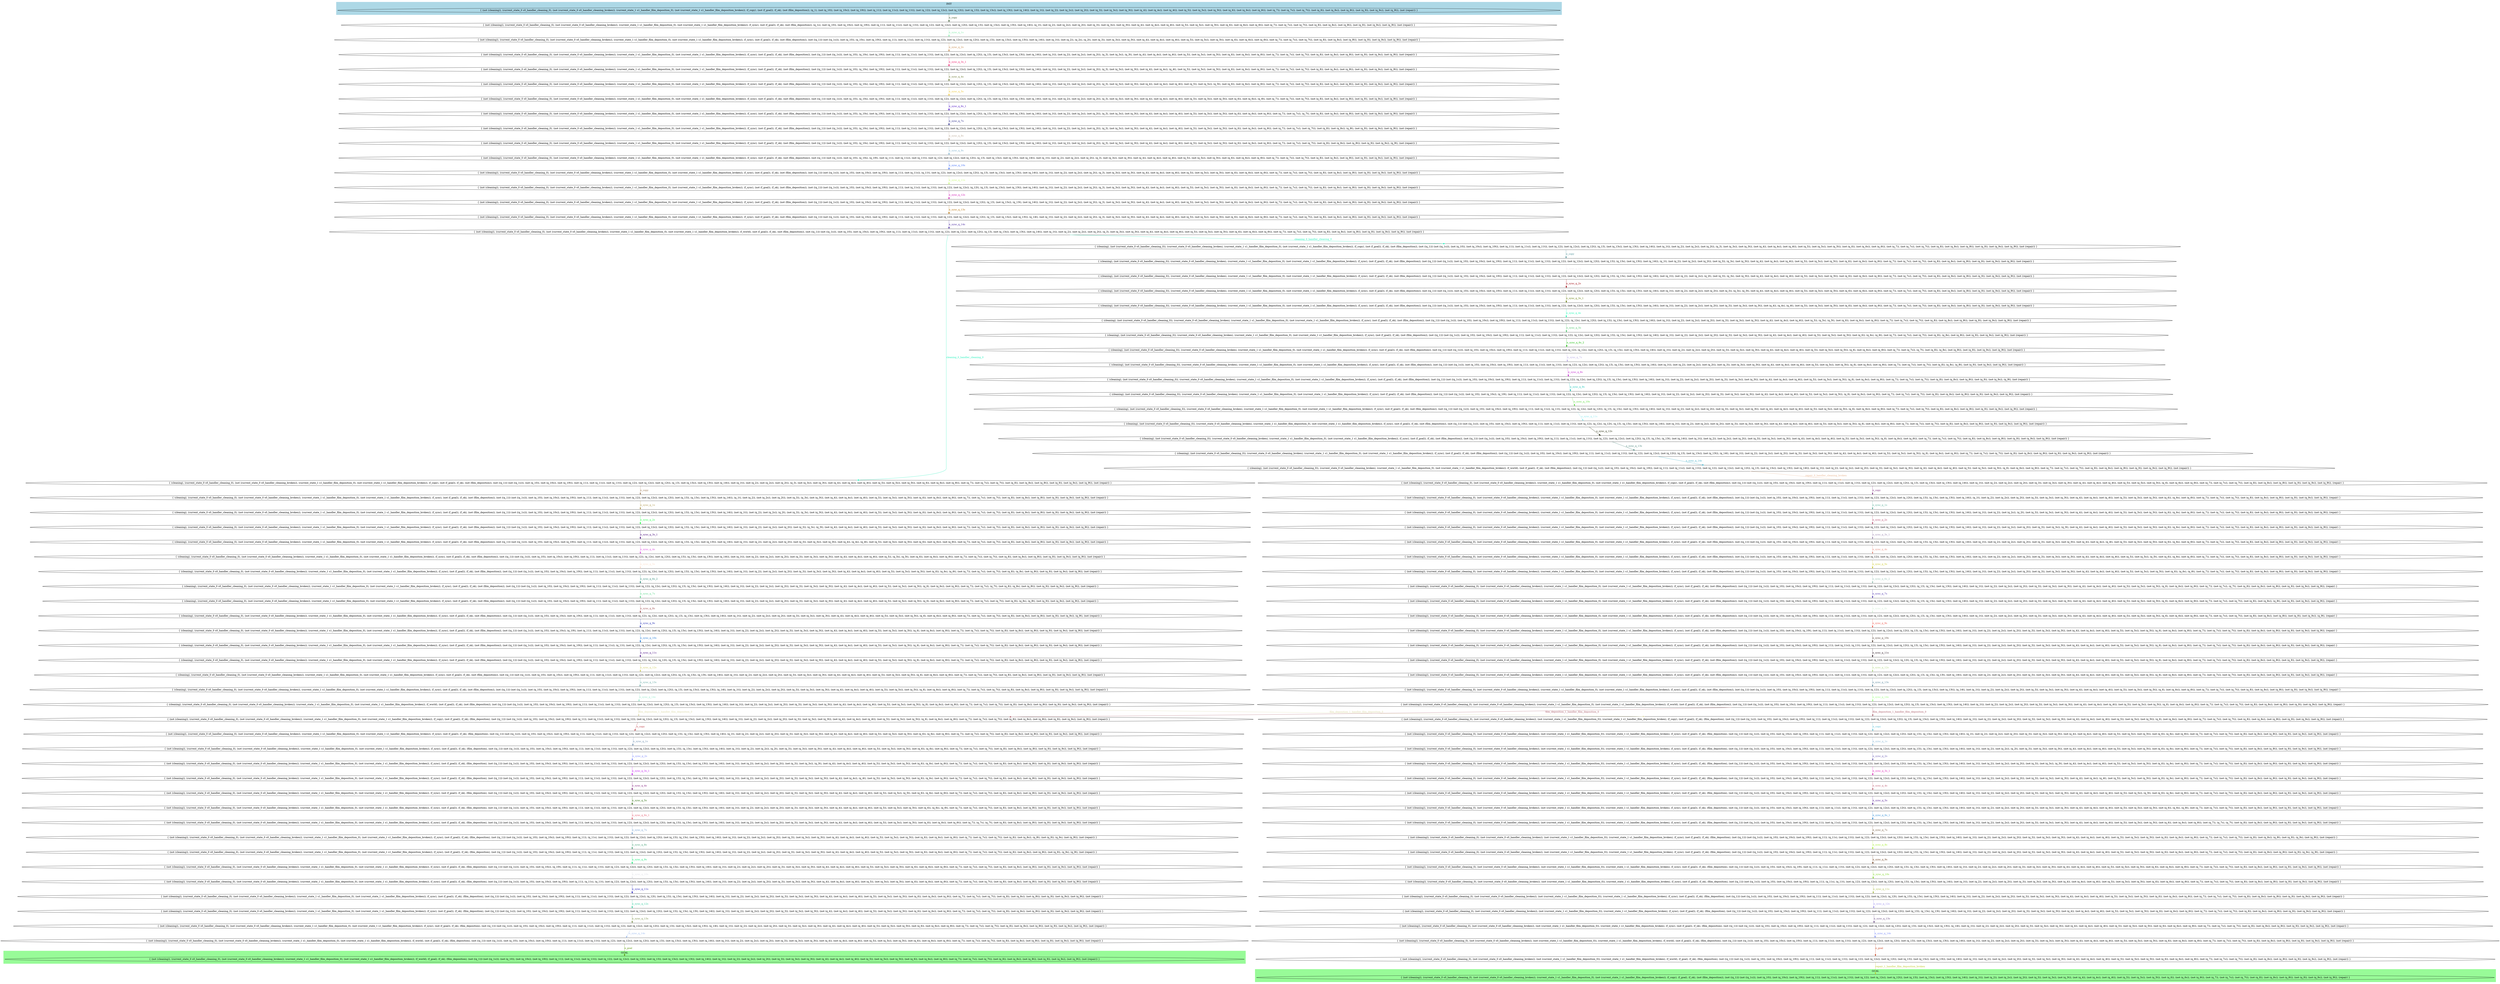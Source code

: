 digraph G {
0 [label="{ (not (cleaning)), (current_state_0 s0_handler_cleaning_0), (not (current_state_0 s0_handler_cleaning_broken)), (current_state_1 s1_handler_film_deposition_0), (not (current_state_1 s1_handler_film_deposition_broken)), (f_copy), (not (f_goal)), (f_ok), (not (film_deposition)), (q_1), (not (q_10)), (not (q_10s)), (not (q_10t)), (not (q_11)), (not (q_11s)), (not (q_11t)), (not (q_12)), (not (q_12s)), (not (q_12t)), (not (q_13)), (not (q_13s)), (not (q_13t)), (not (q_14t)), (not (q_1t)), (not (q_2)), (not (q_2s)), (not (q_2t)), (not (q_3)), (not (q_3s)), (not (q_3t)), (not (q_4)), (not (q_4s)), (not (q_4t)), (not (q_5)), (not (q_5s)), (not (q_5t)), (not (q_6)), (not (q_6s)), (not (q_6t)), (not (q_7)), (not (q_7s)), (not (q_7t)), (not (q_8)), (not (q_8s)), (not (q_8t)), (not (q_9)), (not (q_9s)), (not (q_9t)), (not (repair)) }"];
1 [label="{ (not (cleaning)), (current_state_0 s0_handler_cleaning_0), (not (current_state_0 s0_handler_cleaning_broken)), (current_state_1 s1_handler_film_deposition_0), (not (current_state_1 s1_handler_film_deposition_broken)), (f_sync), (not (f_goal)), (f_ok), (not (film_deposition)), (q_1s), (not (q_10)), (not (q_10s)), (not (q_10t)), (not (q_11)), (not (q_11s)), (not (q_11t)), (not (q_12)), (not (q_12s)), (not (q_12t)), (not (q_13)), (not (q_13s)), (not (q_13t)), (not (q_14t)), (q_1t), (not (q_2)), (not (q_2s)), (not (q_2t)), (not (q_3)), (not (q_3s)), (not (q_3t)), (not (q_4)), (not (q_4s)), (not (q_4t)), (not (q_5)), (not (q_5s)), (not (q_5t)), (not (q_6)), (not (q_6s)), (not (q_6t)), (not (q_7)), (not (q_7s)), (not (q_7t)), (not (q_8)), (not (q_8s)), (not (q_8t)), (not (q_9)), (not (q_9s)), (not (q_9t)), (not (repair)) }"];
2 [label="{ (not (cleaning)), (current_state_0 s0_handler_cleaning_0), (not (current_state_0 s0_handler_cleaning_broken)), (current_state_1 s1_handler_film_deposition_0), (not (current_state_1 s1_handler_film_deposition_broken)), (f_sync), (not (f_goal)), (f_ok), (not (film_deposition)), (not ((q_1))) (not ((q_1s))), (not (q_10)), (q_10s), (not (q_10t)), (not (q_11)), (not (q_11s)), (not (q_11t)), (not (q_12)), (not (q_12s)), (not (q_12t)), (not (q_13)), (not (q_13s)), (not (q_13t)), (not (q_14t)), (not (q_1t)), (not (q_2)), (q_2s), (q_2t), (not (q_3)), (not (q_3s)), (not (q_3t)), (not (q_4)), (not (q_4s)), (not (q_4t)), (not (q_5)), (not (q_5s)), (not (q_5t)), (not (q_6)), (not (q_6s)), (not (q_6t)), (not (q_7)), (not (q_7s)), (not (q_7t)), (not (q_8)), (not (q_8s)), (not (q_8t)), (not (q_9)), (not (q_9s)), (not (q_9t)), (not (repair)) }"];
3 [label="{ (not (cleaning)), (current_state_0 s0_handler_cleaning_0), (not (current_state_0 s0_handler_cleaning_broken)), (current_state_1 s1_handler_film_deposition_0), (not (current_state_1 s1_handler_film_deposition_broken)), (f_sync), (not (f_goal)), (f_ok), (not (film_deposition)), (not ((q_1))) (not ((q_1s))), (not (q_10)), (q_10s), (not (q_10t)), (not (q_11)), (not (q_11s)), (not (q_11t)), (not (q_12)), (not (q_12s)), (not (q_12t)), (q_13), (not (q_13s)), (not (q_13t)), (not (q_14t)), (not (q_1t)), (not (q_2)), (not (q_2s)), (not (q_2t)), (q_3), (not (q_3s)), (q_3t), (not (q_4)), (not (q_4s)), (not (q_4t)), (not (q_5)), (not (q_5s)), (not (q_5t)), (not (q_6)), (not (q_6s)), (not (q_6t)), (not (q_7)), (not (q_7s)), (not (q_7t)), (not (q_8)), (not (q_8s)), (not (q_8t)), (not (q_9)), (not (q_9s)), (not (q_9t)), (not (repair)) }"];
4 [label="{ (not (cleaning)), (current_state_0 s0_handler_cleaning_0), (not (current_state_0 s0_handler_cleaning_broken)), (current_state_1 s1_handler_film_deposition_0), (not (current_state_1 s1_handler_film_deposition_broken)), (f_sync), (not (f_goal)), (f_ok), (not (film_deposition)), (not ((q_1))) (not ((q_1s))), (not (q_10)), (q_10s), (not (q_10t)), (not (q_11)), (not (q_11s)), (not (q_11t)), (not (q_12)), (not (q_12s)), (not (q_12t)), (q_13), (not (q_13s)), (not (q_13t)), (not (q_14t)), (not (q_1t)), (not (q_2)), (not (q_2s)), (not (q_2t)), (q_3), (not (q_3s)), (not (q_3t)), (not (q_4)), (not (q_4s)), (q_4t), (not (q_5)), (not (q_5s)), (not (q_5t)), (not (q_6)), (not (q_6s)), (not (q_6t)), (not (q_7)), (not (q_7s)), (not (q_7t)), (not (q_8)), (not (q_8s)), (not (q_8t)), (not (q_9)), (not (q_9s)), (not (q_9t)), (not (repair)) }"];
5 [label="{ (not (cleaning)), (current_state_0 s0_handler_cleaning_0), (not (current_state_0 s0_handler_cleaning_broken)), (current_state_1 s1_handler_film_deposition_0), (not (current_state_1 s1_handler_film_deposition_broken)), (f_sync), (not (f_goal)), (f_ok), (not (film_deposition)), (not ((q_1))) (not ((q_1s))), (not (q_10)), (q_10s), (not (q_10t)), (not (q_11)), (not (q_11s)), (not (q_11t)), (not (q_12)), (not (q_12s)), (not (q_12t)), (q_13), (not (q_13s)), (not (q_13t)), (not (q_14t)), (not (q_1t)), (not (q_2)), (not (q_2s)), (not (q_2t)), (q_3), (not (q_3s)), (not (q_3t)), (not (q_4)), (not (q_4s)), (not (q_4t)), (not (q_5)), (not (q_5s)), (q_5t), (not (q_6)), (not (q_6s)), (not (q_6t)), (not (q_7)), (not (q_7s)), (not (q_7t)), (not (q_8)), (not (q_8s)), (not (q_8t)), (not (q_9)), (not (q_9s)), (not (q_9t)), (not (repair)) }"];
6 [label="{ (not (cleaning)), (current_state_0 s0_handler_cleaning_0), (not (current_state_0 s0_handler_cleaning_broken)), (current_state_1 s1_handler_film_deposition_0), (not (current_state_1 s1_handler_film_deposition_broken)), (f_sync), (not (f_goal)), (f_ok), (not (film_deposition)), (not ((q_1))) (not ((q_1s))), (not (q_10)), (q_10s), (not (q_10t)), (not (q_11)), (not (q_11s)), (not (q_11t)), (not (q_12)), (not (q_12s)), (not (q_12t)), (q_13), (not (q_13s)), (not (q_13t)), (not (q_14t)), (not (q_1t)), (not (q_2)), (not (q_2s)), (not (q_2t)), (q_3), (not (q_3s)), (not (q_3t)), (not (q_4)), (not (q_4s)), (not (q_4t)), (not (q_5)), (not (q_5s)), (not (q_5t)), (not (q_6)), (not (q_6s)), (q_6t), (not (q_7)), (not (q_7s)), (not (q_7t)), (not (q_8)), (not (q_8s)), (not (q_8t)), (not (q_9)), (not (q_9s)), (not (q_9t)), (not (repair)) }"];
7 [label="{ (not (cleaning)), (current_state_0 s0_handler_cleaning_0), (not (current_state_0 s0_handler_cleaning_broken)), (current_state_1 s1_handler_film_deposition_0), (not (current_state_1 s1_handler_film_deposition_broken)), (f_sync), (not (f_goal)), (f_ok), (not (film_deposition)), (not ((q_1))) (not ((q_1s))), (not (q_10)), (q_10s), (not (q_10t)), (not (q_11)), (not (q_11s)), (not (q_11t)), (not (q_12)), (not (q_12s)), (not (q_12t)), (q_13), (not (q_13s)), (not (q_13t)), (not (q_14t)), (not (q_1t)), (not (q_2)), (not (q_2s)), (not (q_2t)), (q_3), (not (q_3s)), (not (q_3t)), (not (q_4)), (not (q_4s)), (not (q_4t)), (not (q_5)), (not (q_5s)), (not (q_5t)), (not (q_6)), (not (q_6s)), (not (q_6t)), (not (q_7)), (not (q_7s)), (q_7t), (not (q_8)), (not (q_8s)), (not (q_8t)), (not (q_9)), (not (q_9s)), (not (q_9t)), (not (repair)) }"];
8 [label="{ (not (cleaning)), (current_state_0 s0_handler_cleaning_0), (not (current_state_0 s0_handler_cleaning_broken)), (current_state_1 s1_handler_film_deposition_0), (not (current_state_1 s1_handler_film_deposition_broken)), (f_sync), (not (f_goal)), (f_ok), (not (film_deposition)), (not ((q_1))) (not ((q_1s))), (not (q_10)), (q_10s), (not (q_10t)), (not (q_11)), (not (q_11s)), (not (q_11t)), (not (q_12)), (not (q_12s)), (not (q_12t)), (q_13), (not (q_13s)), (not (q_13t)), (not (q_14t)), (not (q_1t)), (not (q_2)), (not (q_2s)), (not (q_2t)), (q_3), (not (q_3s)), (not (q_3t)), (not (q_4)), (not (q_4s)), (not (q_4t)), (not (q_5)), (not (q_5s)), (not (q_5t)), (not (q_6)), (not (q_6s)), (not (q_6t)), (not (q_7)), (not (q_7s)), (not (q_7t)), (not (q_8)), (not (q_8s)), (q_8t), (not (q_9)), (not (q_9s)), (not (q_9t)), (not (repair)) }"];
9 [label="{ (not (cleaning)), (current_state_0 s0_handler_cleaning_0), (not (current_state_0 s0_handler_cleaning_broken)), (current_state_1 s1_handler_film_deposition_0), (not (current_state_1 s1_handler_film_deposition_broken)), (f_sync), (not (f_goal)), (f_ok), (not (film_deposition)), (not ((q_1))) (not ((q_1s))), (not (q_10)), (q_10s), (not (q_10t)), (not (q_11)), (not (q_11s)), (not (q_11t)), (not (q_12)), (not (q_12s)), (not (q_12t)), (q_13), (not (q_13s)), (not (q_13t)), (not (q_14t)), (not (q_1t)), (not (q_2)), (not (q_2s)), (not (q_2t)), (q_3), (not (q_3s)), (not (q_3t)), (not (q_4)), (not (q_4s)), (not (q_4t)), (not (q_5)), (not (q_5s)), (not (q_5t)), (not (q_6)), (not (q_6s)), (not (q_6t)), (not (q_7)), (not (q_7s)), (not (q_7t)), (not (q_8)), (not (q_8s)), (not (q_8t)), (not (q_9)), (not (q_9s)), (q_9t), (not (repair)) }"];
10 [label="{ (not (cleaning)), (current_state_0 s0_handler_cleaning_0), (not (current_state_0 s0_handler_cleaning_broken)), (current_state_1 s1_handler_film_deposition_0), (not (current_state_1 s1_handler_film_deposition_broken)), (f_sync), (not (f_goal)), (f_ok), (not (film_deposition)), (not ((q_1))) (not ((q_1s))), (not (q_10)), (q_10s), (q_10t), (not (q_11)), (not (q_11s)), (not (q_11t)), (not (q_12)), (not (q_12s)), (not (q_12t)), (q_13), (not (q_13s)), (not (q_13t)), (not (q_14t)), (not (q_1t)), (not (q_2)), (not (q_2s)), (not (q_2t)), (q_3), (not (q_3s)), (not (q_3t)), (not (q_4)), (not (q_4s)), (not (q_4t)), (not (q_5)), (not (q_5s)), (not (q_5t)), (not (q_6)), (not (q_6s)), (not (q_6t)), (not (q_7)), (not (q_7s)), (not (q_7t)), (not (q_8)), (not (q_8s)), (not (q_8t)), (not (q_9)), (not (q_9s)), (not (q_9t)), (not (repair)) }"];
11 [label="{ (not (cleaning)), (current_state_0 s0_handler_cleaning_0), (not (current_state_0 s0_handler_cleaning_broken)), (current_state_1 s1_handler_film_deposition_0), (not (current_state_1 s1_handler_film_deposition_broken)), (f_sync), (not (f_goal)), (f_ok), (not (film_deposition)), (not ((q_1))) (not ((q_1s))), (not (q_10)), (not (q_10s)), (not (q_10t)), (not (q_11)), (not (q_11s)), (q_11t), (not (q_12)), (not (q_12s)), (not (q_12t)), (q_13), (not (q_13s)), (not (q_13t)), (not (q_14t)), (not (q_1t)), (not (q_2)), (not (q_2s)), (not (q_2t)), (q_3), (not (q_3s)), (not (q_3t)), (not (q_4)), (not (q_4s)), (not (q_4t)), (not (q_5)), (not (q_5s)), (not (q_5t)), (not (q_6)), (not (q_6s)), (not (q_6t)), (not (q_7)), (not (q_7s)), (not (q_7t)), (not (q_8)), (not (q_8s)), (not (q_8t)), (not (q_9)), (not (q_9s)), (not (q_9t)), (not (repair)) }"];
12 [label="{ (not (cleaning)), (current_state_0 s0_handler_cleaning_0), (not (current_state_0 s0_handler_cleaning_broken)), (current_state_1 s1_handler_film_deposition_0), (not (current_state_1 s1_handler_film_deposition_broken)), (f_sync), (not (f_goal)), (f_ok), (not (film_deposition)), (not ((q_1))) (not ((q_1s))), (not (q_10)), (not (q_10s)), (not (q_10t)), (not (q_11)), (not (q_11s)), (not (q_11t)), (not (q_12)), (not (q_12s)), (q_12t), (q_13), (not (q_13s)), (not (q_13t)), (not (q_14t)), (not (q_1t)), (not (q_2)), (not (q_2s)), (not (q_2t)), (q_3), (not (q_3s)), (not (q_3t)), (not (q_4)), (not (q_4s)), (not (q_4t)), (not (q_5)), (not (q_5s)), (not (q_5t)), (not (q_6)), (not (q_6s)), (not (q_6t)), (not (q_7)), (not (q_7s)), (not (q_7t)), (not (q_8)), (not (q_8s)), (not (q_8t)), (not (q_9)), (not (q_9s)), (not (q_9t)), (not (repair)) }"];
13 [label="{ (not (cleaning)), (current_state_0 s0_handler_cleaning_0), (not (current_state_0 s0_handler_cleaning_broken)), (current_state_1 s1_handler_film_deposition_0), (not (current_state_1 s1_handler_film_deposition_broken)), (f_sync), (not (f_goal)), (f_ok), (not (film_deposition)), (not ((q_1))) (not ((q_1s))), (not (q_10)), (not (q_10s)), (not (q_10t)), (not (q_11)), (not (q_11s)), (not (q_11t)), (not (q_12)), (not (q_12s)), (not (q_12t)), (q_13), (not (q_13s)), (q_13t), (not (q_14t)), (not (q_1t)), (not (q_2)), (not (q_2s)), (not (q_2t)), (q_3), (not (q_3s)), (not (q_3t)), (not (q_4)), (not (q_4s)), (not (q_4t)), (not (q_5)), (not (q_5s)), (not (q_5t)), (not (q_6)), (not (q_6s)), (not (q_6t)), (not (q_7)), (not (q_7s)), (not (q_7t)), (not (q_8)), (not (q_8s)), (not (q_8t)), (not (q_9)), (not (q_9s)), (not (q_9t)), (not (repair)) }"];
14 [label="{ (not (cleaning)), (current_state_0 s0_handler_cleaning_0), (not (current_state_0 s0_handler_cleaning_broken)), (current_state_1 s1_handler_film_deposition_0), (not (current_state_1 s1_handler_film_deposition_broken)), (f_sync), (not (f_goal)), (f_ok), (not (film_deposition)), (not ((q_1))) (not ((q_1s))), (not (q_10)), (not (q_10s)), (not (q_10t)), (not (q_11)), (not (q_11s)), (not (q_11t)), (not (q_12)), (not (q_12s)), (not (q_12t)), (q_13), (not (q_13s)), (not (q_13t)), (q_14t), (not (q_1t)), (not (q_2)), (not (q_2s)), (not (q_2t)), (q_3), (not (q_3s)), (not (q_3t)), (not (q_4)), (not (q_4s)), (not (q_4t)), (not (q_5)), (not (q_5s)), (not (q_5t)), (not (q_6)), (not (q_6s)), (not (q_6t)), (not (q_7)), (not (q_7s)), (not (q_7t)), (not (q_8)), (not (q_8s)), (not (q_8t)), (not (q_9)), (not (q_9s)), (not (q_9t)), (not (repair)) }"];
15 [label="{ (not (cleaning)), (current_state_0 s0_handler_cleaning_0), (not (current_state_0 s0_handler_cleaning_broken)), (current_state_1 s1_handler_film_deposition_0), (not (current_state_1 s1_handler_film_deposition_broken)), (f_world), (not (f_goal)), (f_ok), (not (film_deposition)), (not ((q_1))) (not ((q_1s))), (not (q_10)), (not (q_10s)), (not (q_10t)), (not (q_11)), (not (q_11s)), (not (q_11t)), (not (q_12)), (not (q_12s)), (not (q_12t)), (q_13), (not (q_13s)), (not (q_13t)), (not (q_14t)), (not (q_1t)), (not (q_2)), (not (q_2s)), (not (q_2t)), (q_3), (not (q_3s)), (not (q_3t)), (not (q_4)), (not (q_4s)), (not (q_4t)), (not (q_5)), (not (q_5s)), (not (q_5t)), (not (q_6)), (not (q_6s)), (not (q_6t)), (not (q_7)), (not (q_7s)), (not (q_7t)), (not (q_8)), (not (q_8s)), (not (q_8t)), (not (q_9)), (not (q_9s)), (not (q_9t)), (not (repair)) }"];
16 [label="{ (cleaning), (current_state_0 s0_handler_cleaning_0), (not (current_state_0 s0_handler_cleaning_broken)), (current_state_1 s1_handler_film_deposition_0), (not (current_state_1 s1_handler_film_deposition_broken)), (f_copy), (not (f_goal)), (f_ok), (not (film_deposition)), (not ((q_1))) (not ((q_1s))), (not (q_10)), (not (q_10s)), (not (q_10t)), (not (q_11)), (not (q_11s)), (not (q_11t)), (not (q_12)), (not (q_12s)), (not (q_12t)), (q_13), (not (q_13s)), (not (q_13t)), (not (q_14t)), (not (q_1t)), (not (q_2)), (not (q_2s)), (not (q_2t)), (q_3), (not (q_3s)), (not (q_3t)), (not (q_4)), (not (q_4s)), (not (q_4t)), (not (q_5)), (not (q_5s)), (not (q_5t)), (not (q_6)), (not (q_6s)), (not (q_6t)), (not (q_7)), (not (q_7s)), (not (q_7t)), (not (q_8)), (not (q_8s)), (not (q_8t)), (not (q_9)), (not (q_9s)), (not (q_9t)), (not (repair)) }"];
17 [label="{ (cleaning), (not (current_state_0 s0_handler_cleaning_0)), (current_state_0 s0_handler_cleaning_broken), (current_state_1 s1_handler_film_deposition_0), (not (current_state_1 s1_handler_film_deposition_broken)), (f_copy), (not (f_goal)), (f_ok), (not (film_deposition)), (not ((q_1))) (not ((q_1s))), (not (q_10)), (not (q_10s)), (not (q_10t)), (not (q_11)), (not (q_11s)), (not (q_11t)), (not (q_12)), (not (q_12s)), (not (q_12t)), (q_13), (not (q_13s)), (not (q_13t)), (not (q_14t)), (not (q_1t)), (not (q_2)), (not (q_2s)), (not (q_2t)), (q_3), (not (q_3s)), (not (q_3t)), (not (q_4)), (not (q_4s)), (not (q_4t)), (not (q_5)), (not (q_5s)), (not (q_5t)), (not (q_6)), (not (q_6s)), (not (q_6t)), (not (q_7)), (not (q_7s)), (not (q_7t)), (not (q_8)), (not (q_8s)), (not (q_8t)), (not (q_9)), (not (q_9s)), (not (q_9t)), (not (repair)) }"];
18 [label="{ (cleaning), (current_state_0 s0_handler_cleaning_0), (not (current_state_0 s0_handler_cleaning_broken)), (current_state_1 s1_handler_film_deposition_0), (not (current_state_1 s1_handler_film_deposition_broken)), (f_sync), (not (f_goal)), (f_ok), (not (film_deposition)), (not ((q_1))) (not ((q_1s))), (not (q_10)), (not (q_10s)), (not (q_10t)), (not (q_11)), (not (q_11s)), (not (q_11t)), (not (q_12)), (not (q_12s)), (not (q_12t)), (not (q_13)), (q_13s), (not (q_13t)), (not (q_14t)), (q_1t), (not (q_2)), (not (q_2s)), (not (q_2t)), (not (q_3)), (q_3s), (not (q_3t)), (not (q_4)), (not (q_4s)), (not (q_4t)), (not (q_5)), (not (q_5s)), (not (q_5t)), (not (q_6)), (not (q_6s)), (not (q_6t)), (not (q_7)), (not (q_7s)), (not (q_7t)), (not (q_8)), (not (q_8s)), (not (q_8t)), (not (q_9)), (not (q_9s)), (not (q_9t)), (not (repair)) }"];
19 [label="{ (cleaning), (not (current_state_0 s0_handler_cleaning_0)), (current_state_0 s0_handler_cleaning_broken), (current_state_1 s1_handler_film_deposition_0), (not (current_state_1 s1_handler_film_deposition_broken)), (f_sync), (not (f_goal)), (f_ok), (not (film_deposition)), (not ((q_1))) (not ((q_1s))), (not (q_10)), (not (q_10s)), (not (q_10t)), (not (q_11)), (not (q_11s)), (not (q_11t)), (not (q_12)), (not (q_12s)), (not (q_12t)), (not (q_13)), (q_13s), (not (q_13t)), (not (q_14t)), (q_1t), (not (q_2)), (not (q_2s)), (not (q_2t)), (not (q_3)), (q_3s), (not (q_3t)), (not (q_4)), (not (q_4s)), (not (q_4t)), (not (q_5)), (not (q_5s)), (not (q_5t)), (not (q_6)), (not (q_6s)), (not (q_6t)), (not (q_7)), (not (q_7s)), (not (q_7t)), (not (q_8)), (not (q_8s)), (not (q_8t)), (not (q_9)), (not (q_9s)), (not (q_9t)), (not (repair)) }"];
20 [label="{ (cleaning), (current_state_0 s0_handler_cleaning_0), (not (current_state_0 s0_handler_cleaning_broken)), (current_state_1 s1_handler_film_deposition_0), (not (current_state_1 s1_handler_film_deposition_broken)), (f_sync), (not (f_goal)), (f_ok), (not (film_deposition)), (not ((q_1))) (not ((q_1s))), (not (q_10)), (not (q_10s)), (not (q_10t)), (not (q_11)), (not (q_11s)), (not (q_11t)), (not (q_12)), (not (q_12s)), (not (q_12t)), (not (q_13)), (q_13s), (not (q_13t)), (not (q_14t)), (not (q_1t)), (not (q_2)), (not (q_2s)), (q_2t), (not (q_3)), (q_3s), (not (q_3t)), (not (q_4)), (not (q_4s)), (not (q_4t)), (not (q_5)), (not (q_5s)), (not (q_5t)), (not (q_6)), (not (q_6s)), (not (q_6t)), (not (q_7)), (not (q_7s)), (not (q_7t)), (not (q_8)), (not (q_8s)), (not (q_8t)), (not (q_9)), (not (q_9s)), (not (q_9t)), (not (repair)) }"];
21 [label="{ (cleaning), (not (current_state_0 s0_handler_cleaning_0)), (current_state_0 s0_handler_cleaning_broken), (current_state_1 s1_handler_film_deposition_0), (not (current_state_1 s1_handler_film_deposition_broken)), (f_sync), (not (f_goal)), (f_ok), (not (film_deposition)), (not ((q_1))) (not ((q_1s))), (not (q_10)), (not (q_10s)), (not (q_10t)), (not (q_11)), (not (q_11s)), (not (q_11t)), (not (q_12)), (not (q_12s)), (not (q_12t)), (not (q_13)), (q_13s), (not (q_13t)), (not (q_14t)), (not (q_1t)), (not (q_2)), (not (q_2s)), (q_2t), (not (q_3)), (q_3s), (not (q_3t)), (not (q_4)), (not (q_4s)), (not (q_4t)), (not (q_5)), (not (q_5s)), (not (q_5t)), (not (q_6)), (not (q_6s)), (not (q_6t)), (not (q_7)), (not (q_7s)), (not (q_7t)), (not (q_8)), (not (q_8s)), (not (q_8t)), (not (q_9)), (not (q_9s)), (not (q_9t)), (not (repair)) }"];
22 [label="{ (cleaning), (current_state_0 s0_handler_cleaning_0), (not (current_state_0 s0_handler_cleaning_broken)), (current_state_1 s1_handler_film_deposition_0), (not (current_state_1 s1_handler_film_deposition_broken)), (f_sync), (not (f_goal)), (f_ok), (not (film_deposition)), (not ((q_1))) (not ((q_1s))), (not (q_10)), (not (q_10s)), (not (q_10t)), (not (q_11)), (not (q_11s)), (not (q_11t)), (not (q_12)), (not (q_12s)), (not (q_12t)), (not (q_13)), (q_13s), (not (q_13t)), (not (q_14t)), (not (q_1t)), (not (q_2)), (not (q_2s)), (not (q_2t)), (not (q_3)), (q_3s), (q_3t), (not (q_4)), (not (q_4s)), (not (q_4t)), (not (q_5)), (not (q_5s)), (not (q_5t)), (not (q_6)), (not (q_6s)), (not (q_6t)), (not (q_7)), (not (q_7s)), (not (q_7t)), (not (q_8)), (not (q_8s)), (not (q_8t)), (not (q_9)), (not (q_9s)), (not (q_9t)), (not (repair)) }"];
23 [label="{ (cleaning), (not (current_state_0 s0_handler_cleaning_0)), (current_state_0 s0_handler_cleaning_broken), (current_state_1 s1_handler_film_deposition_0), (not (current_state_1 s1_handler_film_deposition_broken)), (f_sync), (not (f_goal)), (f_ok), (not (film_deposition)), (not ((q_1))) (not ((q_1s))), (not (q_10)), (not (q_10s)), (not (q_10t)), (not (q_11)), (not (q_11s)), (not (q_11t)), (not (q_12)), (not (q_12s)), (not (q_12t)), (not (q_13)), (q_13s), (not (q_13t)), (not (q_14t)), (not (q_1t)), (not (q_2)), (not (q_2s)), (not (q_2t)), (not (q_3)), (q_3s), (q_3t), (not (q_4)), (not (q_4s)), (not (q_4t)), (not (q_5)), (not (q_5s)), (not (q_5t)), (not (q_6)), (not (q_6s)), (not (q_6t)), (not (q_7)), (not (q_7s)), (not (q_7t)), (not (q_8)), (not (q_8s)), (not (q_8t)), (not (q_9)), (not (q_9s)), (not (q_9t)), (not (repair)) }"];
24 [label="{ (cleaning), (current_state_0 s0_handler_cleaning_0), (not (current_state_0 s0_handler_cleaning_broken)), (current_state_1 s1_handler_film_deposition_0), (not (current_state_1 s1_handler_film_deposition_broken)), (f_sync), (not (f_goal)), (f_ok), (not (film_deposition)), (not ((q_1))) (not ((q_1s))), (not (q_10)), (not (q_10s)), (not (q_10t)), (not (q_11)), (not (q_11s)), (not (q_11t)), (not (q_12)), (not (q_12s)), (not (q_12t)), (not (q_13)), (q_13s), (not (q_13t)), (not (q_14t)), (not (q_1t)), (not (q_2)), (not (q_2s)), (not (q_2t)), (not (q_3)), (not (q_3s)), (not (q_3t)), (not (q_4)), (q_4s), (q_4t), (not (q_5)), (not (q_5s)), (not (q_5t)), (not (q_6)), (not (q_6s)), (not (q_6t)), (not (q_7)), (not (q_7s)), (not (q_7t)), (not (q_8)), (not (q_8s)), (not (q_8t)), (not (q_9)), (not (q_9s)), (not (q_9t)), (not (repair)) }"];
25 [label="{ (cleaning), (not (current_state_0 s0_handler_cleaning_0)), (current_state_0 s0_handler_cleaning_broken), (current_state_1 s1_handler_film_deposition_0), (not (current_state_1 s1_handler_film_deposition_broken)), (f_sync), (not (f_goal)), (f_ok), (not (film_deposition)), (not ((q_1))) (not ((q_1s))), (not (q_10)), (not (q_10s)), (not (q_10t)), (not (q_11)), (not (q_11s)), (not (q_11t)), (not (q_12)), (not (q_12s)), (not (q_12t)), (not (q_13)), (q_13s), (not (q_13t)), (not (q_14t)), (not (q_1t)), (not (q_2)), (not (q_2s)), (not (q_2t)), (not (q_3)), (not (q_3s)), (not (q_3t)), (not (q_4)), (q_4s), (q_4t), (not (q_5)), (not (q_5s)), (not (q_5t)), (not (q_6)), (not (q_6s)), (not (q_6t)), (not (q_7)), (not (q_7s)), (not (q_7t)), (not (q_8)), (not (q_8s)), (not (q_8t)), (not (q_9)), (not (q_9s)), (not (q_9t)), (not (repair)) }"];
26 [label="{ (cleaning), (current_state_0 s0_handler_cleaning_0), (not (current_state_0 s0_handler_cleaning_broken)), (current_state_1 s1_handler_film_deposition_0), (not (current_state_1 s1_handler_film_deposition_broken)), (f_sync), (not (f_goal)), (f_ok), (not (film_deposition)), (not ((q_1))) (not ((q_1s))), (not (q_10)), (not (q_10s)), (not (q_10t)), (not (q_11)), (not (q_11s)), (not (q_11t)), (not (q_12)), (q_12s), (not (q_12t)), (not (q_13)), (q_13s), (not (q_13t)), (not (q_14t)), (not (q_1t)), (not (q_2)), (not (q_2s)), (not (q_2t)), (not (q_3)), (not (q_3s)), (not (q_3t)), (not (q_4)), (not (q_4s)), (not (q_4t)), (not (q_5)), (q_5s), (q_5t), (not (q_6)), (not (q_6s)), (not (q_6t)), (not (q_7)), (not (q_7s)), (not (q_7t)), (not (q_8)), (not (q_8s)), (not (q_8t)), (not (q_9)), (not (q_9s)), (not (q_9t)), (not (repair)) }"];
27 [label="{ (cleaning), (not (current_state_0 s0_handler_cleaning_0)), (current_state_0 s0_handler_cleaning_broken), (current_state_1 s1_handler_film_deposition_0), (not (current_state_1 s1_handler_film_deposition_broken)), (f_sync), (not (f_goal)), (f_ok), (not (film_deposition)), (not ((q_1))) (not ((q_1s))), (not (q_10)), (not (q_10s)), (not (q_10t)), (not (q_11)), (not (q_11s)), (not (q_11t)), (not (q_12)), (q_12s), (not (q_12t)), (not (q_13)), (q_13s), (not (q_13t)), (not (q_14t)), (not (q_1t)), (not (q_2)), (not (q_2s)), (not (q_2t)), (not (q_3)), (not (q_3s)), (not (q_3t)), (not (q_4)), (not (q_4s)), (not (q_4t)), (not (q_5)), (q_5s), (q_5t), (not (q_6)), (not (q_6s)), (not (q_6t)), (not (q_7)), (not (q_7s)), (not (q_7t)), (not (q_8)), (not (q_8s)), (not (q_8t)), (not (q_9)), (not (q_9s)), (not (q_9t)), (not (repair)) }"];
28 [label="{ (cleaning), (current_state_0 s0_handler_cleaning_0), (not (current_state_0 s0_handler_cleaning_broken)), (current_state_1 s1_handler_film_deposition_0), (not (current_state_1 s1_handler_film_deposition_broken)), (f_sync), (not (f_goal)), (f_ok), (not (film_deposition)), (not ((q_1))) (not ((q_1s))), (not (q_10)), (not (q_10s)), (not (q_10t)), (not (q_11)), (not (q_11s)), (not (q_11t)), (not (q_12)), (q_12s), (not (q_12t)), (not (q_13)), (q_13s), (not (q_13t)), (not (q_14t)), (not (q_1t)), (not (q_2)), (not (q_2s)), (not (q_2t)), (not (q_3)), (not (q_3s)), (not (q_3t)), (not (q_4)), (not (q_4s)), (not (q_4t)), (not (q_5)), (not (q_5s)), (not (q_5t)), (not (q_6)), (q_6s), (q_6t), (not (q_7)), (not (q_7s)), (not (q_7t)), (not (q_8)), (q_8s), (not (q_8t)), (not (q_9)), (not (q_9s)), (not (q_9t)), (not (repair)) }"];
29 [label="{ (cleaning), (not (current_state_0 s0_handler_cleaning_0)), (current_state_0 s0_handler_cleaning_broken), (current_state_1 s1_handler_film_deposition_0), (not (current_state_1 s1_handler_film_deposition_broken)), (f_sync), (not (f_goal)), (f_ok), (not (film_deposition)), (not ((q_1))) (not ((q_1s))), (not (q_10)), (not (q_10s)), (not (q_10t)), (not (q_11)), (not (q_11s)), (not (q_11t)), (not (q_12)), (q_12s), (not (q_12t)), (not (q_13)), (q_13s), (not (q_13t)), (not (q_14t)), (not (q_1t)), (not (q_2)), (not (q_2s)), (not (q_2t)), (not (q_3)), (not (q_3s)), (not (q_3t)), (not (q_4)), (not (q_4s)), (not (q_4t)), (not (q_5)), (not (q_5s)), (not (q_5t)), (not (q_6)), (q_6s), (q_6t), (not (q_7)), (not (q_7s)), (not (q_7t)), (not (q_8)), (q_8s), (not (q_8t)), (not (q_9)), (not (q_9s)), (not (q_9t)), (not (repair)) }"];
30 [label="{ (cleaning), (current_state_0 s0_handler_cleaning_0), (not (current_state_0 s0_handler_cleaning_broken)), (current_state_1 s1_handler_film_deposition_0), (not (current_state_1 s1_handler_film_deposition_broken)), (f_sync), (not (f_goal)), (f_ok), (not (film_deposition)), (not ((q_1))) (not ((q_1s))), (not (q_10)), (not (q_10s)), (not (q_10t)), (not (q_11)), (not (q_11s)), (not (q_11t)), (not (q_12)), (q_12s), (not (q_12t)), (q_13), (q_13s), (not (q_13t)), (not (q_14t)), (not (q_1t)), (not (q_2)), (not (q_2s)), (not (q_2t)), (not (q_3)), (not (q_3s)), (not (q_3t)), (not (q_4)), (not (q_4s)), (not (q_4t)), (not (q_5)), (not (q_5s)), (not (q_5t)), (q_6), (not (q_6s)), (not (q_6t)), (not (q_7)), (not (q_7s)), (q_7t), (not (q_8)), (q_8s), (not (q_8t)), (not (q_9)), (not (q_9s)), (not (q_9t)), (not (repair)) }"];
31 [label="{ (cleaning), (not (current_state_0 s0_handler_cleaning_0)), (current_state_0 s0_handler_cleaning_broken), (current_state_1 s1_handler_film_deposition_0), (not (current_state_1 s1_handler_film_deposition_broken)), (f_sync), (not (f_goal)), (f_ok), (not (film_deposition)), (not ((q_1))) (not ((q_1s))), (not (q_10)), (not (q_10s)), (not (q_10t)), (not (q_11)), (not (q_11s)), (not (q_11t)), (not (q_12)), (q_12s), (not (q_12t)), (q_13), (q_13s), (not (q_13t)), (not (q_14t)), (not (q_1t)), (not (q_2)), (not (q_2s)), (not (q_2t)), (not (q_3)), (not (q_3s)), (not (q_3t)), (not (q_4)), (not (q_4s)), (not (q_4t)), (not (q_5)), (not (q_5s)), (not (q_5t)), (q_6), (not (q_6s)), (not (q_6t)), (not (q_7)), (not (q_7s)), (q_7t), (not (q_8)), (q_8s), (not (q_8t)), (not (q_9)), (not (q_9s)), (not (q_9t)), (not (repair)) }"];
32 [label="{ (cleaning), (current_state_0 s0_handler_cleaning_0), (not (current_state_0 s0_handler_cleaning_broken)), (current_state_1 s1_handler_film_deposition_0), (not (current_state_1 s1_handler_film_deposition_broken)), (f_sync), (not (f_goal)), (f_ok), (not (film_deposition)), (not ((q_1))) (not ((q_1s))), (not (q_10)), (not (q_10s)), (not (q_10t)), (not (q_11)), (not (q_11s)), (not (q_11t)), (not (q_12)), (q_12s), (not (q_12t)), (q_13), (q_13s), (not (q_13t)), (not (q_14t)), (not (q_1t)), (not (q_2)), (not (q_2s)), (not (q_2t)), (not (q_3)), (not (q_3s)), (not (q_3t)), (not (q_4)), (not (q_4s)), (not (q_4t)), (not (q_5)), (not (q_5s)), (not (q_5t)), (q_6), (not (q_6s)), (not (q_6t)), (not (q_7)), (not (q_7s)), (not (q_7t)), (not (q_8)), (q_8s), (q_8t), (not (q_9)), (not (q_9s)), (not (q_9t)), (not (repair)) }"];
33 [label="{ (cleaning), (not (current_state_0 s0_handler_cleaning_0)), (current_state_0 s0_handler_cleaning_broken), (current_state_1 s1_handler_film_deposition_0), (not (current_state_1 s1_handler_film_deposition_broken)), (f_sync), (not (f_goal)), (f_ok), (not (film_deposition)), (not ((q_1))) (not ((q_1s))), (not (q_10)), (not (q_10s)), (not (q_10t)), (not (q_11)), (not (q_11s)), (not (q_11t)), (not (q_12)), (q_12s), (not (q_12t)), (q_13), (q_13s), (not (q_13t)), (not (q_14t)), (not (q_1t)), (not (q_2)), (not (q_2s)), (not (q_2t)), (not (q_3)), (not (q_3s)), (not (q_3t)), (not (q_4)), (not (q_4s)), (not (q_4t)), (not (q_5)), (not (q_5s)), (not (q_5t)), (q_6), (not (q_6s)), (not (q_6t)), (not (q_7)), (not (q_7s)), (not (q_7t)), (not (q_8)), (q_8s), (q_8t), (not (q_9)), (not (q_9s)), (not (q_9t)), (not (repair)) }"];
34 [label="{ (cleaning), (current_state_0 s0_handler_cleaning_0), (not (current_state_0 s0_handler_cleaning_broken)), (current_state_1 s1_handler_film_deposition_0), (not (current_state_1 s1_handler_film_deposition_broken)), (f_sync), (not (f_goal)), (f_ok), (not (film_deposition)), (not ((q_1))) (not ((q_1s))), (not (q_10)), (not (q_10s)), (not (q_10t)), (not (q_11)), (not (q_11s)), (not (q_11t)), (not (q_12)), (q_12s), (not (q_12t)), (q_13), (q_13s), (not (q_13t)), (not (q_14t)), (not (q_1t)), (not (q_2)), (not (q_2s)), (not (q_2t)), (not (q_3)), (not (q_3s)), (not (q_3t)), (not (q_4)), (not (q_4s)), (not (q_4t)), (not (q_5)), (not (q_5s)), (not (q_5t)), (q_6), (not (q_6s)), (not (q_6t)), (not (q_7)), (not (q_7s)), (not (q_7t)), (not (q_8)), (not (q_8s)), (not (q_8t)), (not (q_9)), (not (q_9s)), (q_9t), (not (repair)) }"];
35 [label="{ (cleaning), (not (current_state_0 s0_handler_cleaning_0)), (current_state_0 s0_handler_cleaning_broken), (current_state_1 s1_handler_film_deposition_0), (not (current_state_1 s1_handler_film_deposition_broken)), (f_sync), (not (f_goal)), (f_ok), (not (film_deposition)), (not ((q_1))) (not ((q_1s))), (not (q_10)), (not (q_10s)), (not (q_10t)), (not (q_11)), (not (q_11s)), (not (q_11t)), (not (q_12)), (q_12s), (not (q_12t)), (q_13), (q_13s), (not (q_13t)), (not (q_14t)), (not (q_1t)), (not (q_2)), (not (q_2s)), (not (q_2t)), (not (q_3)), (not (q_3s)), (not (q_3t)), (not (q_4)), (not (q_4s)), (not (q_4t)), (not (q_5)), (not (q_5s)), (not (q_5t)), (q_6), (not (q_6s)), (not (q_6t)), (not (q_7)), (not (q_7s)), (not (q_7t)), (not (q_8)), (not (q_8s)), (not (q_8t)), (not (q_9)), (not (q_9s)), (q_9t), (not (repair)) }"];
36 [label="{ (cleaning), (current_state_0 s0_handler_cleaning_0), (not (current_state_0 s0_handler_cleaning_broken)), (current_state_1 s1_handler_film_deposition_0), (not (current_state_1 s1_handler_film_deposition_broken)), (f_sync), (not (f_goal)), (f_ok), (not (film_deposition)), (not ((q_1))) (not ((q_1s))), (not (q_10)), (not (q_10s)), (q_10t), (not (q_11)), (not (q_11s)), (not (q_11t)), (not (q_12)), (q_12s), (not (q_12t)), (q_13), (q_13s), (not (q_13t)), (not (q_14t)), (not (q_1t)), (not (q_2)), (not (q_2s)), (not (q_2t)), (not (q_3)), (not (q_3s)), (not (q_3t)), (not (q_4)), (not (q_4s)), (not (q_4t)), (not (q_5)), (not (q_5s)), (not (q_5t)), (q_6), (not (q_6s)), (not (q_6t)), (not (q_7)), (not (q_7s)), (not (q_7t)), (not (q_8)), (not (q_8s)), (not (q_8t)), (not (q_9)), (not (q_9s)), (not (q_9t)), (not (repair)) }"];
37 [label="{ (cleaning), (not (current_state_0 s0_handler_cleaning_0)), (current_state_0 s0_handler_cleaning_broken), (current_state_1 s1_handler_film_deposition_0), (not (current_state_1 s1_handler_film_deposition_broken)), (f_sync), (not (f_goal)), (f_ok), (not (film_deposition)), (not ((q_1))) (not ((q_1s))), (not (q_10)), (not (q_10s)), (q_10t), (not (q_11)), (not (q_11s)), (not (q_11t)), (not (q_12)), (q_12s), (not (q_12t)), (q_13), (q_13s), (not (q_13t)), (not (q_14t)), (not (q_1t)), (not (q_2)), (not (q_2s)), (not (q_2t)), (not (q_3)), (not (q_3s)), (not (q_3t)), (not (q_4)), (not (q_4s)), (not (q_4t)), (not (q_5)), (not (q_5s)), (not (q_5t)), (q_6), (not (q_6s)), (not (q_6t)), (not (q_7)), (not (q_7s)), (not (q_7t)), (not (q_8)), (not (q_8s)), (not (q_8t)), (not (q_9)), (not (q_9s)), (not (q_9t)), (not (repair)) }"];
38 [label="{ (cleaning), (current_state_0 s0_handler_cleaning_0), (not (current_state_0 s0_handler_cleaning_broken)), (current_state_1 s1_handler_film_deposition_0), (not (current_state_1 s1_handler_film_deposition_broken)), (f_sync), (not (f_goal)), (f_ok), (not (film_deposition)), (not ((q_1))) (not ((q_1s))), (not (q_10)), (not (q_10s)), (not (q_10t)), (not (q_11)), (not (q_11s)), (q_11t), (not (q_12)), (q_12s), (not (q_12t)), (q_13), (q_13s), (not (q_13t)), (not (q_14t)), (not (q_1t)), (not (q_2)), (not (q_2s)), (not (q_2t)), (not (q_3)), (not (q_3s)), (not (q_3t)), (not (q_4)), (not (q_4s)), (not (q_4t)), (not (q_5)), (not (q_5s)), (not (q_5t)), (q_6), (not (q_6s)), (not (q_6t)), (not (q_7)), (not (q_7s)), (not (q_7t)), (not (q_8)), (not (q_8s)), (not (q_8t)), (not (q_9)), (not (q_9s)), (not (q_9t)), (not (repair)) }"];
39 [label="{ (cleaning), (not (current_state_0 s0_handler_cleaning_0)), (current_state_0 s0_handler_cleaning_broken), (current_state_1 s1_handler_film_deposition_0), (not (current_state_1 s1_handler_film_deposition_broken)), (f_sync), (not (f_goal)), (f_ok), (not (film_deposition)), (not ((q_1))) (not ((q_1s))), (not (q_10)), (not (q_10s)), (not (q_10t)), (not (q_11)), (not (q_11s)), (q_11t), (not (q_12)), (q_12s), (not (q_12t)), (q_13), (q_13s), (not (q_13t)), (not (q_14t)), (not (q_1t)), (not (q_2)), (not (q_2s)), (not (q_2t)), (not (q_3)), (not (q_3s)), (not (q_3t)), (not (q_4)), (not (q_4s)), (not (q_4t)), (not (q_5)), (not (q_5s)), (not (q_5t)), (q_6), (not (q_6s)), (not (q_6t)), (not (q_7)), (not (q_7s)), (not (q_7t)), (not (q_8)), (not (q_8s)), (not (q_8t)), (not (q_9)), (not (q_9s)), (not (q_9t)), (not (repair)) }"];
40 [label="{ (cleaning), (current_state_0 s0_handler_cleaning_0), (not (current_state_0 s0_handler_cleaning_broken)), (current_state_1 s1_handler_film_deposition_0), (not (current_state_1 s1_handler_film_deposition_broken)), (f_sync), (not (f_goal)), (f_ok), (not (film_deposition)), (not ((q_1))) (not ((q_1s))), (not (q_10)), (not (q_10s)), (not (q_10t)), (not (q_11)), (not (q_11s)), (not (q_11t)), (not (q_12)), (q_12s), (q_12t), (q_13), (q_13s), (not (q_13t)), (not (q_14t)), (not (q_1t)), (not (q_2)), (not (q_2s)), (not (q_2t)), (not (q_3)), (not (q_3s)), (not (q_3t)), (not (q_4)), (not (q_4s)), (not (q_4t)), (not (q_5)), (not (q_5s)), (not (q_5t)), (q_6), (not (q_6s)), (not (q_6t)), (not (q_7)), (not (q_7s)), (not (q_7t)), (not (q_8)), (not (q_8s)), (not (q_8t)), (not (q_9)), (not (q_9s)), (not (q_9t)), (not (repair)) }"];
41 [label="{ (cleaning), (not (current_state_0 s0_handler_cleaning_0)), (current_state_0 s0_handler_cleaning_broken), (current_state_1 s1_handler_film_deposition_0), (not (current_state_1 s1_handler_film_deposition_broken)), (f_sync), (not (f_goal)), (f_ok), (not (film_deposition)), (not ((q_1))) (not ((q_1s))), (not (q_10)), (not (q_10s)), (not (q_10t)), (not (q_11)), (not (q_11s)), (not (q_11t)), (not (q_12)), (q_12s), (q_12t), (q_13), (q_13s), (not (q_13t)), (not (q_14t)), (not (q_1t)), (not (q_2)), (not (q_2s)), (not (q_2t)), (not (q_3)), (not (q_3s)), (not (q_3t)), (not (q_4)), (not (q_4s)), (not (q_4t)), (not (q_5)), (not (q_5s)), (not (q_5t)), (q_6), (not (q_6s)), (not (q_6t)), (not (q_7)), (not (q_7s)), (not (q_7t)), (not (q_8)), (not (q_8s)), (not (q_8t)), (not (q_9)), (not (q_9s)), (not (q_9t)), (not (repair)) }"];
42 [label="{ (cleaning), (current_state_0 s0_handler_cleaning_0), (not (current_state_0 s0_handler_cleaning_broken)), (current_state_1 s1_handler_film_deposition_0), (not (current_state_1 s1_handler_film_deposition_broken)), (f_sync), (not (f_goal)), (f_ok), (not (film_deposition)), (not ((q_1))) (not ((q_1s))), (not (q_10)), (not (q_10s)), (not (q_10t)), (not (q_11)), (not (q_11s)), (not (q_11t)), (not (q_12)), (not (q_12s)), (not (q_12t)), (q_13), (q_13s), (q_13t), (not (q_14t)), (not (q_1t)), (not (q_2)), (not (q_2s)), (not (q_2t)), (not (q_3)), (not (q_3s)), (not (q_3t)), (not (q_4)), (not (q_4s)), (not (q_4t)), (not (q_5)), (not (q_5s)), (not (q_5t)), (q_6), (not (q_6s)), (not (q_6t)), (not (q_7)), (not (q_7s)), (not (q_7t)), (not (q_8)), (not (q_8s)), (not (q_8t)), (not (q_9)), (not (q_9s)), (not (q_9t)), (not (repair)) }"];
43 [label="{ (cleaning), (not (current_state_0 s0_handler_cleaning_0)), (current_state_0 s0_handler_cleaning_broken), (current_state_1 s1_handler_film_deposition_0), (not (current_state_1 s1_handler_film_deposition_broken)), (f_sync), (not (f_goal)), (f_ok), (not (film_deposition)), (not ((q_1))) (not ((q_1s))), (not (q_10)), (not (q_10s)), (not (q_10t)), (not (q_11)), (not (q_11s)), (not (q_11t)), (not (q_12)), (not (q_12s)), (not (q_12t)), (q_13), (q_13s), (q_13t), (not (q_14t)), (not (q_1t)), (not (q_2)), (not (q_2s)), (not (q_2t)), (not (q_3)), (not (q_3s)), (not (q_3t)), (not (q_4)), (not (q_4s)), (not (q_4t)), (not (q_5)), (not (q_5s)), (not (q_5t)), (q_6), (not (q_6s)), (not (q_6t)), (not (q_7)), (not (q_7s)), (not (q_7t)), (not (q_8)), (not (q_8s)), (not (q_8t)), (not (q_9)), (not (q_9s)), (not (q_9t)), (not (repair)) }"];
44 [label="{ (cleaning), (current_state_0 s0_handler_cleaning_0), (not (current_state_0 s0_handler_cleaning_broken)), (current_state_1 s1_handler_film_deposition_0), (not (current_state_1 s1_handler_film_deposition_broken)), (f_sync), (not (f_goal)), (f_ok), (not (film_deposition)), (not ((q_1))) (not ((q_1s))), (not (q_10)), (not (q_10s)), (not (q_10t)), (not (q_11)), (not (q_11s)), (not (q_11t)), (not (q_12)), (not (q_12s)), (not (q_12t)), (q_13), (not (q_13s)), (not (q_13t)), (q_14t), (not (q_1t)), (not (q_2)), (not (q_2s)), (not (q_2t)), (not (q_3)), (not (q_3s)), (not (q_3t)), (not (q_4)), (not (q_4s)), (not (q_4t)), (not (q_5)), (not (q_5s)), (not (q_5t)), (q_6), (not (q_6s)), (not (q_6t)), (not (q_7)), (not (q_7s)), (not (q_7t)), (not (q_8)), (not (q_8s)), (not (q_8t)), (not (q_9)), (not (q_9s)), (not (q_9t)), (not (repair)) }"];
45 [label="{ (cleaning), (not (current_state_0 s0_handler_cleaning_0)), (current_state_0 s0_handler_cleaning_broken), (current_state_1 s1_handler_film_deposition_0), (not (current_state_1 s1_handler_film_deposition_broken)), (f_sync), (not (f_goal)), (f_ok), (not (film_deposition)), (not ((q_1))) (not ((q_1s))), (not (q_10)), (not (q_10s)), (not (q_10t)), (not (q_11)), (not (q_11s)), (not (q_11t)), (not (q_12)), (not (q_12s)), (not (q_12t)), (q_13), (not (q_13s)), (not (q_13t)), (q_14t), (not (q_1t)), (not (q_2)), (not (q_2s)), (not (q_2t)), (not (q_3)), (not (q_3s)), (not (q_3t)), (not (q_4)), (not (q_4s)), (not (q_4t)), (not (q_5)), (not (q_5s)), (not (q_5t)), (q_6), (not (q_6s)), (not (q_6t)), (not (q_7)), (not (q_7s)), (not (q_7t)), (not (q_8)), (not (q_8s)), (not (q_8t)), (not (q_9)), (not (q_9s)), (not (q_9t)), (not (repair)) }"];
46 [label="{ (cleaning), (current_state_0 s0_handler_cleaning_0), (not (current_state_0 s0_handler_cleaning_broken)), (current_state_1 s1_handler_film_deposition_0), (not (current_state_1 s1_handler_film_deposition_broken)), (f_world), (not (f_goal)), (f_ok), (not (film_deposition)), (not ((q_1))) (not ((q_1s))), (not (q_10)), (not (q_10s)), (not (q_10t)), (not (q_11)), (not (q_11s)), (not (q_11t)), (not (q_12)), (not (q_12s)), (not (q_12t)), (q_13), (not (q_13s)), (not (q_13t)), (not (q_14t)), (not (q_1t)), (not (q_2)), (not (q_2s)), (not (q_2t)), (not (q_3)), (not (q_3s)), (not (q_3t)), (not (q_4)), (not (q_4s)), (not (q_4t)), (not (q_5)), (not (q_5s)), (not (q_5t)), (q_6), (not (q_6s)), (not (q_6t)), (not (q_7)), (not (q_7s)), (not (q_7t)), (not (q_8)), (not (q_8s)), (not (q_8t)), (not (q_9)), (not (q_9s)), (not (q_9t)), (not (repair)) }"];
47 [label="{ (cleaning), (not (current_state_0 s0_handler_cleaning_0)), (current_state_0 s0_handler_cleaning_broken), (current_state_1 s1_handler_film_deposition_0), (not (current_state_1 s1_handler_film_deposition_broken)), (f_world), (not (f_goal)), (f_ok), (not (film_deposition)), (not ((q_1))) (not ((q_1s))), (not (q_10)), (not (q_10s)), (not (q_10t)), (not (q_11)), (not (q_11s)), (not (q_11t)), (not (q_12)), (not (q_12s)), (not (q_12t)), (q_13), (not (q_13s)), (not (q_13t)), (not (q_14t)), (not (q_1t)), (not (q_2)), (not (q_2s)), (not (q_2t)), (not (q_3)), (not (q_3s)), (not (q_3t)), (not (q_4)), (not (q_4s)), (not (q_4t)), (not (q_5)), (not (q_5s)), (not (q_5t)), (q_6), (not (q_6s)), (not (q_6t)), (not (q_7)), (not (q_7s)), (not (q_7t)), (not (q_8)), (not (q_8s)), (not (q_8t)), (not (q_9)), (not (q_9s)), (not (q_9t)), (not (repair)) }"];
48 [label="{ (not (cleaning)), (current_state_0 s0_handler_cleaning_0), (not (current_state_0 s0_handler_cleaning_broken)), (current_state_1 s1_handler_film_deposition_0), (not (current_state_1 s1_handler_film_deposition_broken)), (f_copy), (not (f_goal)), (f_ok), (film_deposition), (not ((q_1))) (not ((q_1s))), (not (q_10)), (not (q_10s)), (not (q_10t)), (not (q_11)), (not (q_11s)), (not (q_11t)), (not (q_12)), (not (q_12s)), (not (q_12t)), (q_13), (not (q_13s)), (not (q_13t)), (not (q_14t)), (not (q_1t)), (not (q_2)), (not (q_2s)), (not (q_2t)), (not (q_3)), (not (q_3s)), (not (q_3t)), (not (q_4)), (not (q_4s)), (not (q_4t)), (not (q_5)), (not (q_5s)), (not (q_5t)), (q_6), (not (q_6s)), (not (q_6t)), (not (q_7)), (not (q_7s)), (not (q_7t)), (not (q_8)), (not (q_8s)), (not (q_8t)), (not (q_9)), (not (q_9s)), (not (q_9t)), (not (repair)) }"];
49 [label="{ (not (cleaning)), (current_state_0 s0_handler_cleaning_0), (not (current_state_0 s0_handler_cleaning_broken)), (not (current_state_1 s1_handler_film_deposition_0)), (current_state_1 s1_handler_film_deposition_broken), (f_copy), (not (f_goal)), (f_ok), (film_deposition), (not ((q_1))) (not ((q_1s))), (not (q_10)), (not (q_10s)), (not (q_10t)), (not (q_11)), (not (q_11s)), (not (q_11t)), (not (q_12)), (not (q_12s)), (not (q_12t)), (q_13), (not (q_13s)), (not (q_13t)), (not (q_14t)), (not (q_1t)), (not (q_2)), (not (q_2s)), (not (q_2t)), (not (q_3)), (not (q_3s)), (not (q_3t)), (not (q_4)), (not (q_4s)), (not (q_4t)), (not (q_5)), (not (q_5s)), (not (q_5t)), (q_6), (not (q_6s)), (not (q_6t)), (not (q_7)), (not (q_7s)), (not (q_7t)), (not (q_8)), (not (q_8s)), (not (q_8t)), (not (q_9)), (not (q_9s)), (not (q_9t)), (not (repair)) }"];
50 [label="{ (not (cleaning)), (current_state_0 s0_handler_cleaning_0), (not (current_state_0 s0_handler_cleaning_broken)), (current_state_1 s1_handler_film_deposition_0), (not (current_state_1 s1_handler_film_deposition_broken)), (f_copy), (not (f_goal)), (f_ok), (not (film_deposition)), (not ((q_1))) (not ((q_1s))), (not (q_10)), (not (q_10s)), (not (q_10t)), (not (q_11)), (not (q_11s)), (not (q_11t)), (not (q_12)), (not (q_12s)), (not (q_12t)), (q_13), (not (q_13s)), (not (q_13t)), (not (q_14t)), (not (q_1t)), (not (q_2)), (not (q_2s)), (not (q_2t)), (not (q_3)), (not (q_3s)), (not (q_3t)), (not (q_4)), (not (q_4s)), (not (q_4t)), (not (q_5)), (not (q_5s)), (not (q_5t)), (q_6), (not (q_6s)), (not (q_6t)), (not (q_7)), (not (q_7s)), (not (q_7t)), (not (q_8)), (not (q_8s)), (not (q_8t)), (not (q_9)), (not (q_9s)), (not (q_9t)), (repair) }"];
51 [label="{ (not (cleaning)), (current_state_0 s0_handler_cleaning_0), (not (current_state_0 s0_handler_cleaning_broken)), (current_state_1 s1_handler_film_deposition_0), (not (current_state_1 s1_handler_film_deposition_broken)), (f_sync), (not (f_goal)), (f_ok), (film_deposition), (not ((q_1))) (not ((q_1s))), (not (q_10)), (not (q_10s)), (not (q_10t)), (not (q_11)), (not (q_11s)), (not (q_11t)), (not (q_12)), (not (q_12s)), (not (q_12t)), (not (q_13)), (q_13s), (not (q_13t)), (not (q_14t)), (q_1t), (not (q_2)), (not (q_2s)), (not (q_2t)), (not (q_3)), (not (q_3s)), (not (q_3t)), (not (q_4)), (not (q_4s)), (not (q_4t)), (not (q_5)), (not (q_5s)), (not (q_5t)), (not (q_6)), (q_6s), (not (q_6t)), (not (q_7)), (not (q_7s)), (not (q_7t)), (not (q_8)), (not (q_8s)), (not (q_8t)), (not (q_9)), (not (q_9s)), (not (q_9t)), (not (repair)) }"];
52 [label="{ (not (cleaning)), (current_state_0 s0_handler_cleaning_0), (not (current_state_0 s0_handler_cleaning_broken)), (not (current_state_1 s1_handler_film_deposition_0)), (current_state_1 s1_handler_film_deposition_broken), (f_sync), (not (f_goal)), (f_ok), (film_deposition), (not ((q_1))) (not ((q_1s))), (not (q_10)), (not (q_10s)), (not (q_10t)), (not (q_11)), (not (q_11s)), (not (q_11t)), (not (q_12)), (not (q_12s)), (not (q_12t)), (not (q_13)), (q_13s), (not (q_13t)), (not (q_14t)), (q_1t), (not (q_2)), (not (q_2s)), (not (q_2t)), (not (q_3)), (not (q_3s)), (not (q_3t)), (not (q_4)), (not (q_4s)), (not (q_4t)), (not (q_5)), (not (q_5s)), (not (q_5t)), (not (q_6)), (q_6s), (not (q_6t)), (not (q_7)), (not (q_7s)), (not (q_7t)), (not (q_8)), (not (q_8s)), (not (q_8t)), (not (q_9)), (not (q_9s)), (not (q_9t)), (not (repair)) }"];
53 [label="{ (not (cleaning)), (current_state_0 s0_handler_cleaning_0), (not (current_state_0 s0_handler_cleaning_broken)), (current_state_1 s1_handler_film_deposition_0), (not (current_state_1 s1_handler_film_deposition_broken)), (f_sync), (not (f_goal)), (f_ok), (not (film_deposition)), (not ((q_1))) (not ((q_1s))), (not (q_10)), (not (q_10s)), (not (q_10t)), (not (q_11)), (not (q_11s)), (not (q_11t)), (not (q_12)), (not (q_12s)), (not (q_12t)), (not (q_13)), (q_13s), (not (q_13t)), (not (q_14t)), (q_1t), (not (q_2)), (not (q_2s)), (not (q_2t)), (not (q_3)), (not (q_3s)), (not (q_3t)), (not (q_4)), (not (q_4s)), (not (q_4t)), (not (q_5)), (not (q_5s)), (not (q_5t)), (not (q_6)), (q_6s), (not (q_6t)), (not (q_7)), (not (q_7s)), (not (q_7t)), (not (q_8)), (not (q_8s)), (not (q_8t)), (not (q_9)), (not (q_9s)), (not (q_9t)), (repair) }"];
54 [label="{ (not (cleaning)), (current_state_0 s0_handler_cleaning_0), (not (current_state_0 s0_handler_cleaning_broken)), (current_state_1 s1_handler_film_deposition_0), (not (current_state_1 s1_handler_film_deposition_broken)), (f_sync), (not (f_goal)), (f_ok), (film_deposition), (not ((q_1))) (not ((q_1s))), (not (q_10)), (not (q_10s)), (not (q_10t)), (not (q_11)), (not (q_11s)), (not (q_11t)), (not (q_12)), (not (q_12s)), (not (q_12t)), (not (q_13)), (q_13s), (not (q_13t)), (not (q_14t)), (not (q_1t)), (not (q_2)), (not (q_2s)), (q_2t), (not (q_3)), (not (q_3s)), (not (q_3t)), (not (q_4)), (not (q_4s)), (not (q_4t)), (not (q_5)), (not (q_5s)), (not (q_5t)), (not (q_6)), (q_6s), (not (q_6t)), (not (q_7)), (not (q_7s)), (not (q_7t)), (not (q_8)), (not (q_8s)), (not (q_8t)), (not (q_9)), (not (q_9s)), (not (q_9t)), (not (repair)) }"];
55 [label="{ (not (cleaning)), (current_state_0 s0_handler_cleaning_0), (not (current_state_0 s0_handler_cleaning_broken)), (not (current_state_1 s1_handler_film_deposition_0)), (current_state_1 s1_handler_film_deposition_broken), (f_sync), (not (f_goal)), (f_ok), (film_deposition), (not ((q_1))) (not ((q_1s))), (not (q_10)), (not (q_10s)), (not (q_10t)), (not (q_11)), (not (q_11s)), (not (q_11t)), (not (q_12)), (not (q_12s)), (not (q_12t)), (not (q_13)), (q_13s), (not (q_13t)), (not (q_14t)), (not (q_1t)), (not (q_2)), (not (q_2s)), (q_2t), (not (q_3)), (not (q_3s)), (not (q_3t)), (not (q_4)), (not (q_4s)), (not (q_4t)), (not (q_5)), (not (q_5s)), (not (q_5t)), (not (q_6)), (q_6s), (not (q_6t)), (not (q_7)), (not (q_7s)), (not (q_7t)), (not (q_8)), (not (q_8s)), (not (q_8t)), (not (q_9)), (not (q_9s)), (not (q_9t)), (not (repair)) }"];
56 [label="{ (not (cleaning)), (current_state_0 s0_handler_cleaning_0), (not (current_state_0 s0_handler_cleaning_broken)), (current_state_1 s1_handler_film_deposition_0), (not (current_state_1 s1_handler_film_deposition_broken)), (f_sync), (not (f_goal)), (f_ok), (not (film_deposition)), (not ((q_1))) (not ((q_1s))), (not (q_10)), (not (q_10s)), (not (q_10t)), (not (q_11)), (not (q_11s)), (not (q_11t)), (not (q_12)), (not (q_12s)), (not (q_12t)), (not (q_13)), (q_13s), (not (q_13t)), (not (q_14t)), (not (q_1t)), (not (q_2)), (not (q_2s)), (q_2t), (not (q_3)), (not (q_3s)), (not (q_3t)), (not (q_4)), (not (q_4s)), (not (q_4t)), (not (q_5)), (not (q_5s)), (not (q_5t)), (not (q_6)), (q_6s), (not (q_6t)), (not (q_7)), (not (q_7s)), (not (q_7t)), (not (q_8)), (not (q_8s)), (not (q_8t)), (not (q_9)), (not (q_9s)), (not (q_9t)), (repair) }"];
57 [label="{ (not (cleaning)), (current_state_0 s0_handler_cleaning_0), (not (current_state_0 s0_handler_cleaning_broken)), (current_state_1 s1_handler_film_deposition_0), (not (current_state_1 s1_handler_film_deposition_broken)), (f_sync), (not (f_goal)), (f_ok), (film_deposition), (not ((q_1))) (not ((q_1s))), (not (q_10)), (not (q_10s)), (not (q_10t)), (not (q_11)), (not (q_11s)), (not (q_11t)), (not (q_12)), (not (q_12s)), (not (q_12t)), (not (q_13)), (q_13s), (not (q_13t)), (not (q_14t)), (not (q_1t)), (not (q_2)), (not (q_2s)), (not (q_2t)), (not (q_3)), (not (q_3s)), (q_3t), (not (q_4)), (not (q_4s)), (not (q_4t)), (not (q_5)), (not (q_5s)), (not (q_5t)), (not (q_6)), (q_6s), (not (q_6t)), (not (q_7)), (not (q_7s)), (not (q_7t)), (not (q_8)), (not (q_8s)), (not (q_8t)), (not (q_9)), (not (q_9s)), (not (q_9t)), (not (repair)) }"];
58 [label="{ (not (cleaning)), (current_state_0 s0_handler_cleaning_0), (not (current_state_0 s0_handler_cleaning_broken)), (not (current_state_1 s1_handler_film_deposition_0)), (current_state_1 s1_handler_film_deposition_broken), (f_sync), (not (f_goal)), (f_ok), (film_deposition), (not ((q_1))) (not ((q_1s))), (not (q_10)), (not (q_10s)), (not (q_10t)), (not (q_11)), (not (q_11s)), (not (q_11t)), (not (q_12)), (not (q_12s)), (not (q_12t)), (not (q_13)), (q_13s), (not (q_13t)), (not (q_14t)), (not (q_1t)), (not (q_2)), (not (q_2s)), (not (q_2t)), (not (q_3)), (not (q_3s)), (q_3t), (not (q_4)), (not (q_4s)), (not (q_4t)), (not (q_5)), (not (q_5s)), (not (q_5t)), (not (q_6)), (q_6s), (not (q_6t)), (not (q_7)), (not (q_7s)), (not (q_7t)), (not (q_8)), (not (q_8s)), (not (q_8t)), (not (q_9)), (not (q_9s)), (not (q_9t)), (not (repair)) }"];
59 [label="{ (not (cleaning)), (current_state_0 s0_handler_cleaning_0), (not (current_state_0 s0_handler_cleaning_broken)), (current_state_1 s1_handler_film_deposition_0), (not (current_state_1 s1_handler_film_deposition_broken)), (f_sync), (not (f_goal)), (f_ok), (not (film_deposition)), (not ((q_1))) (not ((q_1s))), (not (q_10)), (not (q_10s)), (not (q_10t)), (not (q_11)), (not (q_11s)), (not (q_11t)), (not (q_12)), (not (q_12s)), (not (q_12t)), (not (q_13)), (q_13s), (not (q_13t)), (not (q_14t)), (not (q_1t)), (not (q_2)), (not (q_2s)), (not (q_2t)), (not (q_3)), (not (q_3s)), (q_3t), (not (q_4)), (not (q_4s)), (not (q_4t)), (not (q_5)), (not (q_5s)), (not (q_5t)), (not (q_6)), (q_6s), (not (q_6t)), (not (q_7)), (not (q_7s)), (not (q_7t)), (not (q_8)), (not (q_8s)), (not (q_8t)), (not (q_9)), (not (q_9s)), (not (q_9t)), (repair) }"];
60 [label="{ (not (cleaning)), (current_state_0 s0_handler_cleaning_0), (not (current_state_0 s0_handler_cleaning_broken)), (current_state_1 s1_handler_film_deposition_0), (not (current_state_1 s1_handler_film_deposition_broken)), (f_sync), (not (f_goal)), (f_ok), (film_deposition), (not ((q_1))) (not ((q_1s))), (not (q_10)), (not (q_10s)), (not (q_10t)), (not (q_11)), (not (q_11s)), (not (q_11t)), (not (q_12)), (not (q_12s)), (not (q_12t)), (not (q_13)), (q_13s), (not (q_13t)), (not (q_14t)), (not (q_1t)), (not (q_2)), (not (q_2s)), (not (q_2t)), (not (q_3)), (not (q_3s)), (not (q_3t)), (not (q_4)), (not (q_4s)), (q_4t), (not (q_5)), (not (q_5s)), (not (q_5t)), (not (q_6)), (q_6s), (not (q_6t)), (not (q_7)), (not (q_7s)), (not (q_7t)), (not (q_8)), (not (q_8s)), (not (q_8t)), (not (q_9)), (not (q_9s)), (not (q_9t)), (not (repair)) }"];
61 [label="{ (not (cleaning)), (current_state_0 s0_handler_cleaning_0), (not (current_state_0 s0_handler_cleaning_broken)), (not (current_state_1 s1_handler_film_deposition_0)), (current_state_1 s1_handler_film_deposition_broken), (f_sync), (not (f_goal)), (f_ok), (film_deposition), (not ((q_1))) (not ((q_1s))), (not (q_10)), (not (q_10s)), (not (q_10t)), (not (q_11)), (not (q_11s)), (not (q_11t)), (not (q_12)), (not (q_12s)), (not (q_12t)), (not (q_13)), (q_13s), (not (q_13t)), (not (q_14t)), (not (q_1t)), (not (q_2)), (not (q_2s)), (not (q_2t)), (not (q_3)), (not (q_3s)), (not (q_3t)), (not (q_4)), (not (q_4s)), (q_4t), (not (q_5)), (not (q_5s)), (not (q_5t)), (not (q_6)), (q_6s), (not (q_6t)), (not (q_7)), (not (q_7s)), (not (q_7t)), (not (q_8)), (not (q_8s)), (not (q_8t)), (not (q_9)), (not (q_9s)), (not (q_9t)), (not (repair)) }"];
62 [label="{ (not (cleaning)), (current_state_0 s0_handler_cleaning_0), (not (current_state_0 s0_handler_cleaning_broken)), (current_state_1 s1_handler_film_deposition_0), (not (current_state_1 s1_handler_film_deposition_broken)), (f_sync), (not (f_goal)), (f_ok), (not (film_deposition)), (not ((q_1))) (not ((q_1s))), (not (q_10)), (not (q_10s)), (not (q_10t)), (not (q_11)), (not (q_11s)), (not (q_11t)), (not (q_12)), (not (q_12s)), (not (q_12t)), (not (q_13)), (q_13s), (not (q_13t)), (not (q_14t)), (not (q_1t)), (not (q_2)), (not (q_2s)), (not (q_2t)), (not (q_3)), (not (q_3s)), (not (q_3t)), (not (q_4)), (not (q_4s)), (q_4t), (not (q_5)), (not (q_5s)), (not (q_5t)), (not (q_6)), (q_6s), (not (q_6t)), (not (q_7)), (not (q_7s)), (not (q_7t)), (not (q_8)), (not (q_8s)), (not (q_8t)), (not (q_9)), (not (q_9s)), (not (q_9t)), (repair) }"];
63 [label="{ (not (cleaning)), (current_state_0 s0_handler_cleaning_0), (not (current_state_0 s0_handler_cleaning_broken)), (current_state_1 s1_handler_film_deposition_0), (not (current_state_1 s1_handler_film_deposition_broken)), (f_sync), (not (f_goal)), (f_ok), (film_deposition), (not ((q_1))) (not ((q_1s))), (not (q_10)), (not (q_10s)), (not (q_10t)), (not (q_11)), (not (q_11s)), (not (q_11t)), (not (q_12)), (not (q_12s)), (not (q_12t)), (not (q_13)), (q_13s), (not (q_13t)), (not (q_14t)), (not (q_1t)), (not (q_2)), (not (q_2s)), (not (q_2t)), (not (q_3)), (not (q_3s)), (not (q_3t)), (not (q_4)), (not (q_4s)), (not (q_4t)), (not (q_5)), (not (q_5s)), (q_5t), (not (q_6)), (q_6s), (not (q_6t)), (not (q_7)), (not (q_7s)), (not (q_7t)), (not (q_8)), (not (q_8s)), (not (q_8t)), (not (q_9)), (not (q_9s)), (not (q_9t)), (not (repair)) }"];
64 [label="{ (not (cleaning)), (current_state_0 s0_handler_cleaning_0), (not (current_state_0 s0_handler_cleaning_broken)), (not (current_state_1 s1_handler_film_deposition_0)), (current_state_1 s1_handler_film_deposition_broken), (f_sync), (not (f_goal)), (f_ok), (film_deposition), (not ((q_1))) (not ((q_1s))), (not (q_10)), (not (q_10s)), (not (q_10t)), (not (q_11)), (not (q_11s)), (not (q_11t)), (not (q_12)), (not (q_12s)), (not (q_12t)), (not (q_13)), (q_13s), (not (q_13t)), (not (q_14t)), (not (q_1t)), (not (q_2)), (not (q_2s)), (not (q_2t)), (not (q_3)), (not (q_3s)), (not (q_3t)), (not (q_4)), (not (q_4s)), (not (q_4t)), (not (q_5)), (not (q_5s)), (q_5t), (not (q_6)), (q_6s), (not (q_6t)), (not (q_7)), (not (q_7s)), (not (q_7t)), (not (q_8)), (not (q_8s)), (not (q_8t)), (not (q_9)), (not (q_9s)), (not (q_9t)), (not (repair)) }"];
65 [label="{ (not (cleaning)), (current_state_0 s0_handler_cleaning_0), (not (current_state_0 s0_handler_cleaning_broken)), (current_state_1 s1_handler_film_deposition_0), (not (current_state_1 s1_handler_film_deposition_broken)), (f_sync), (not (f_goal)), (f_ok), (not (film_deposition)), (not ((q_1))) (not ((q_1s))), (not (q_10)), (not (q_10s)), (not (q_10t)), (not (q_11)), (not (q_11s)), (not (q_11t)), (not (q_12)), (not (q_12s)), (not (q_12t)), (not (q_13)), (q_13s), (not (q_13t)), (not (q_14t)), (not (q_1t)), (not (q_2)), (not (q_2s)), (not (q_2t)), (not (q_3)), (not (q_3s)), (not (q_3t)), (not (q_4)), (not (q_4s)), (not (q_4t)), (not (q_5)), (not (q_5s)), (q_5t), (not (q_6)), (q_6s), (not (q_6t)), (not (q_7)), (not (q_7s)), (not (q_7t)), (not (q_8)), (not (q_8s)), (not (q_8t)), (not (q_9)), (not (q_9s)), (not (q_9t)), (repair) }"];
66 [label="{ (not (cleaning)), (current_state_0 s0_handler_cleaning_0), (not (current_state_0 s0_handler_cleaning_broken)), (current_state_1 s1_handler_film_deposition_0), (not (current_state_1 s1_handler_film_deposition_broken)), (f_sync), (not (f_goal)), (f_ok), (film_deposition), (not ((q_1))) (not ((q_1s))), (not (q_10)), (not (q_10s)), (not (q_10t)), (not (q_11)), (not (q_11s)), (not (q_11t)), (not (q_12)), (not (q_12s)), (not (q_12t)), (not (q_13)), (q_13s), (not (q_13t)), (not (q_14t)), (not (q_1t)), (not (q_2)), (not (q_2s)), (not (q_2t)), (not (q_3)), (not (q_3s)), (not (q_3t)), (not (q_4)), (not (q_4s)), (not (q_4t)), (not (q_5)), (not (q_5s)), (not (q_5t)), (not (q_6)), (q_6s), (q_6t), (not (q_7)), (not (q_7s)), (not (q_7t)), (not (q_8)), (not (q_8s)), (not (q_8t)), (not (q_9)), (not (q_9s)), (not (q_9t)), (not (repair)) }"];
67 [label="{ (not (cleaning)), (current_state_0 s0_handler_cleaning_0), (not (current_state_0 s0_handler_cleaning_broken)), (not (current_state_1 s1_handler_film_deposition_0)), (current_state_1 s1_handler_film_deposition_broken), (f_sync), (not (f_goal)), (f_ok), (film_deposition), (not ((q_1))) (not ((q_1s))), (not (q_10)), (not (q_10s)), (not (q_10t)), (not (q_11)), (not (q_11s)), (not (q_11t)), (not (q_12)), (not (q_12s)), (not (q_12t)), (not (q_13)), (q_13s), (not (q_13t)), (not (q_14t)), (not (q_1t)), (not (q_2)), (not (q_2s)), (not (q_2t)), (not (q_3)), (not (q_3s)), (not (q_3t)), (not (q_4)), (not (q_4s)), (not (q_4t)), (not (q_5)), (not (q_5s)), (not (q_5t)), (not (q_6)), (q_6s), (q_6t), (not (q_7)), (not (q_7s)), (not (q_7t)), (not (q_8)), (not (q_8s)), (not (q_8t)), (not (q_9)), (not (q_9s)), (not (q_9t)), (not (repair)) }"];
68 [label="{ (not (cleaning)), (current_state_0 s0_handler_cleaning_0), (not (current_state_0 s0_handler_cleaning_broken)), (current_state_1 s1_handler_film_deposition_0), (not (current_state_1 s1_handler_film_deposition_broken)), (f_sync), (not (f_goal)), (f_ok), (not (film_deposition)), (not ((q_1))) (not ((q_1s))), (not (q_10)), (not (q_10s)), (not (q_10t)), (not (q_11)), (not (q_11s)), (not (q_11t)), (not (q_12)), (not (q_12s)), (not (q_12t)), (not (q_13)), (q_13s), (not (q_13t)), (not (q_14t)), (not (q_1t)), (not (q_2)), (not (q_2s)), (not (q_2t)), (not (q_3)), (not (q_3s)), (not (q_3t)), (not (q_4)), (not (q_4s)), (not (q_4t)), (not (q_5)), (not (q_5s)), (not (q_5t)), (not (q_6)), (q_6s), (q_6t), (not (q_7)), (not (q_7s)), (not (q_7t)), (not (q_8)), (not (q_8s)), (not (q_8t)), (not (q_9)), (not (q_9s)), (not (q_9t)), (repair) }"];
69 [label="{ (not (cleaning)), (current_state_0 s0_handler_cleaning_0), (not (current_state_0 s0_handler_cleaning_broken)), (current_state_1 s1_handler_film_deposition_0), (not (current_state_1 s1_handler_film_deposition_broken)), (f_sync), (not (f_goal)), (f_ok), (film_deposition), (not ((q_1))) (not ((q_1s))), (not (q_10)), (not (q_10s)), (not (q_10t)), (not (q_11)), (not (q_11s)), (not (q_11t)), (not (q_12)), (not (q_12s)), (not (q_12t)), (not (q_13)), (q_13s), (not (q_13t)), (not (q_14t)), (not (q_1t)), (not (q_2)), (not (q_2s)), (not (q_2t)), (not (q_3)), (not (q_3s)), (not (q_3t)), (not (q_4)), (not (q_4s)), (not (q_4t)), (not (q_5)), (not (q_5s)), (not (q_5t)), (not (q_6)), (not (q_6s)), (not (q_6t)), (not (q_7)), (q_7s), (q_7t), (not (q_8)), (not (q_8s)), (not (q_8t)), (not (q_9)), (not (q_9s)), (not (q_9t)), (not (repair)) }"];
70 [label="{ (not (cleaning)), (current_state_0 s0_handler_cleaning_0), (not (current_state_0 s0_handler_cleaning_broken)), (not (current_state_1 s1_handler_film_deposition_0)), (current_state_1 s1_handler_film_deposition_broken), (f_sync), (not (f_goal)), (f_ok), (film_deposition), (not ((q_1))) (not ((q_1s))), (not (q_10)), (not (q_10s)), (not (q_10t)), (not (q_11)), (not (q_11s)), (not (q_11t)), (not (q_12)), (not (q_12s)), (not (q_12t)), (not (q_13)), (q_13s), (not (q_13t)), (not (q_14t)), (not (q_1t)), (not (q_2)), (not (q_2s)), (not (q_2t)), (not (q_3)), (not (q_3s)), (not (q_3t)), (not (q_4)), (not (q_4s)), (not (q_4t)), (not (q_5)), (not (q_5s)), (not (q_5t)), (not (q_6)), (not (q_6s)), (not (q_6t)), (not (q_7)), (q_7s), (q_7t), (not (q_8)), (not (q_8s)), (not (q_8t)), (not (q_9)), (not (q_9s)), (not (q_9t)), (not (repair)) }"];
71 [label="{ (not (cleaning)), (current_state_0 s0_handler_cleaning_0), (not (current_state_0 s0_handler_cleaning_broken)), (current_state_1 s1_handler_film_deposition_0), (not (current_state_1 s1_handler_film_deposition_broken)), (f_sync), (not (f_goal)), (f_ok), (not (film_deposition)), (not ((q_1))) (not ((q_1s))), (not (q_10)), (not (q_10s)), (not (q_10t)), (not (q_11)), (not (q_11s)), (not (q_11t)), (not (q_12)), (not (q_12s)), (not (q_12t)), (q_13), (q_13s), (not (q_13t)), (not (q_14t)), (not (q_1t)), (not (q_2)), (not (q_2s)), (not (q_2t)), (not (q_3)), (not (q_3s)), (not (q_3t)), (not (q_4)), (not (q_4s)), (not (q_4t)), (not (q_5)), (not (q_5s)), (not (q_5t)), (q_6), (not (q_6s)), (not (q_6t)), (not (q_7)), (not (q_7s)), (q_7t), (not (q_8)), (not (q_8s)), (not (q_8t)), (not (q_9)), (not (q_9s)), (not (q_9t)), (repair) }"];
72 [label="{ (not (cleaning)), (current_state_0 s0_handler_cleaning_0), (not (current_state_0 s0_handler_cleaning_broken)), (current_state_1 s1_handler_film_deposition_0), (not (current_state_1 s1_handler_film_deposition_broken)), (f_sync), (not (f_goal)), (f_ok), (film_deposition), (not ((q_1))) (not ((q_1s))), (not (q_10)), (not (q_10s)), (not (q_10t)), (not (q_11)), (q_11s), (not (q_11t)), (not (q_12)), (not (q_12s)), (not (q_12t)), (not (q_13)), (q_13s), (not (q_13t)), (not (q_14t)), (not (q_1t)), (not (q_2)), (not (q_2s)), (not (q_2t)), (not (q_3)), (not (q_3s)), (not (q_3t)), (not (q_4)), (not (q_4s)), (not (q_4t)), (not (q_5)), (not (q_5s)), (not (q_5t)), (not (q_6)), (not (q_6s)), (not (q_6t)), (not (q_7)), (not (q_7s)), (not (q_7t)), (not (q_8)), (not (q_8s)), (q_8t), (not (q_9)), (q_9s), (not (q_9t)), (not (repair)) }"];
73 [label="{ (not (cleaning)), (current_state_0 s0_handler_cleaning_0), (not (current_state_0 s0_handler_cleaning_broken)), (not (current_state_1 s1_handler_film_deposition_0)), (current_state_1 s1_handler_film_deposition_broken), (f_sync), (not (f_goal)), (f_ok), (film_deposition), (not ((q_1))) (not ((q_1s))), (not (q_10)), (not (q_10s)), (not (q_10t)), (not (q_11)), (q_11s), (not (q_11t)), (not (q_12)), (not (q_12s)), (not (q_12t)), (not (q_13)), (q_13s), (not (q_13t)), (not (q_14t)), (not (q_1t)), (not (q_2)), (not (q_2s)), (not (q_2t)), (not (q_3)), (not (q_3s)), (not (q_3t)), (not (q_4)), (not (q_4s)), (not (q_4t)), (not (q_5)), (not (q_5s)), (not (q_5t)), (not (q_6)), (not (q_6s)), (not (q_6t)), (not (q_7)), (not (q_7s)), (not (q_7t)), (not (q_8)), (not (q_8s)), (q_8t), (not (q_9)), (q_9s), (not (q_9t)), (not (repair)) }"];
74 [label="{ (not (cleaning)), (current_state_0 s0_handler_cleaning_0), (not (current_state_0 s0_handler_cleaning_broken)), (current_state_1 s1_handler_film_deposition_0), (not (current_state_1 s1_handler_film_deposition_broken)), (f_sync), (not (f_goal)), (f_ok), (not (film_deposition)), (not ((q_1))) (not ((q_1s))), (not (q_10)), (not (q_10s)), (not (q_10t)), (not (q_11)), (not (q_11s)), (not (q_11t)), (not (q_12)), (not (q_12s)), (not (q_12t)), (q_13), (q_13s), (not (q_13t)), (not (q_14t)), (not (q_1t)), (not (q_2)), (not (q_2s)), (not (q_2t)), (not (q_3)), (not (q_3s)), (not (q_3t)), (not (q_4)), (not (q_4s)), (not (q_4t)), (not (q_5)), (not (q_5s)), (not (q_5t)), (q_6), (not (q_6s)), (not (q_6t)), (not (q_7)), (not (q_7s)), (not (q_7t)), (not (q_8)), (not (q_8s)), (q_8t), (not (q_9)), (not (q_9s)), (not (q_9t)), (repair) }"];
75 [label="{ (not (cleaning)), (current_state_0 s0_handler_cleaning_0), (not (current_state_0 s0_handler_cleaning_broken)), (current_state_1 s1_handler_film_deposition_0), (not (current_state_1 s1_handler_film_deposition_broken)), (f_sync), (not (f_goal)), (f_ok), (film_deposition), (not ((q_1))) (not ((q_1s))), (not (q_10)), (not (q_10s)), (not (q_10t)), (not (q_11)), (q_11s), (not (q_11t)), (not (q_12)), (not (q_12s)), (not (q_12t)), (not (q_13)), (q_13s), (not (q_13t)), (not (q_14t)), (not (q_1t)), (not (q_2)), (not (q_2s)), (not (q_2t)), (not (q_3)), (not (q_3s)), (not (q_3t)), (not (q_4)), (not (q_4s)), (not (q_4t)), (not (q_5)), (not (q_5s)), (not (q_5t)), (not (q_6)), (not (q_6s)), (not (q_6t)), (not (q_7)), (not (q_7s)), (not (q_7t)), (not (q_8)), (not (q_8s)), (not (q_8t)), (not (q_9)), (q_9s), (q_9t), (not (repair)) }"];
76 [label="{ (not (cleaning)), (current_state_0 s0_handler_cleaning_0), (not (current_state_0 s0_handler_cleaning_broken)), (not (current_state_1 s1_handler_film_deposition_0)), (current_state_1 s1_handler_film_deposition_broken), (f_sync), (not (f_goal)), (f_ok), (film_deposition), (not ((q_1))) (not ((q_1s))), (not (q_10)), (not (q_10s)), (not (q_10t)), (not (q_11)), (q_11s), (not (q_11t)), (not (q_12)), (not (q_12s)), (not (q_12t)), (not (q_13)), (q_13s), (not (q_13t)), (not (q_14t)), (not (q_1t)), (not (q_2)), (not (q_2s)), (not (q_2t)), (not (q_3)), (not (q_3s)), (not (q_3t)), (not (q_4)), (not (q_4s)), (not (q_4t)), (not (q_5)), (not (q_5s)), (not (q_5t)), (not (q_6)), (not (q_6s)), (not (q_6t)), (not (q_7)), (not (q_7s)), (not (q_7t)), (not (q_8)), (not (q_8s)), (not (q_8t)), (not (q_9)), (q_9s), (q_9t), (not (repair)) }"];
77 [label="{ (not (cleaning)), (current_state_0 s0_handler_cleaning_0), (not (current_state_0 s0_handler_cleaning_broken)), (current_state_1 s1_handler_film_deposition_0), (not (current_state_1 s1_handler_film_deposition_broken)), (f_sync), (not (f_goal)), (f_ok), (not (film_deposition)), (not ((q_1))) (not ((q_1s))), (not (q_10)), (not (q_10s)), (not (q_10t)), (not (q_11)), (not (q_11s)), (not (q_11t)), (not (q_12)), (not (q_12s)), (not (q_12t)), (q_13), (q_13s), (not (q_13t)), (not (q_14t)), (not (q_1t)), (not (q_2)), (not (q_2s)), (not (q_2t)), (not (q_3)), (not (q_3s)), (not (q_3t)), (not (q_4)), (not (q_4s)), (not (q_4t)), (not (q_5)), (not (q_5s)), (not (q_5t)), (q_6), (not (q_6s)), (not (q_6t)), (not (q_7)), (not (q_7s)), (not (q_7t)), (not (q_8)), (not (q_8s)), (not (q_8t)), (not (q_9)), (not (q_9s)), (q_9t), (repair) }"];
78 [label="{ (not (cleaning)), (current_state_0 s0_handler_cleaning_0), (not (current_state_0 s0_handler_cleaning_broken)), (current_state_1 s1_handler_film_deposition_0), (not (current_state_1 s1_handler_film_deposition_broken)), (f_sync), (not (f_goal)), (f_ok), (film_deposition), (not ((q_1))) (not ((q_1s))), (not (q_10)), (not (q_10s)), (q_10t), (not (q_11)), (q_11s), (not (q_11t)), (not (q_12)), (not (q_12s)), (not (q_12t)), (not (q_13)), (q_13s), (not (q_13t)), (not (q_14t)), (not (q_1t)), (not (q_2)), (not (q_2s)), (not (q_2t)), (not (q_3)), (not (q_3s)), (not (q_3t)), (not (q_4)), (not (q_4s)), (not (q_4t)), (not (q_5)), (not (q_5s)), (not (q_5t)), (not (q_6)), (not (q_6s)), (not (q_6t)), (not (q_7)), (not (q_7s)), (not (q_7t)), (not (q_8)), (not (q_8s)), (not (q_8t)), (not (q_9)), (not (q_9s)), (not (q_9t)), (not (repair)) }"];
79 [label="{ (not (cleaning)), (current_state_0 s0_handler_cleaning_0), (not (current_state_0 s0_handler_cleaning_broken)), (not (current_state_1 s1_handler_film_deposition_0)), (current_state_1 s1_handler_film_deposition_broken), (f_sync), (not (f_goal)), (f_ok), (film_deposition), (not ((q_1))) (not ((q_1s))), (not (q_10)), (not (q_10s)), (q_10t), (not (q_11)), (q_11s), (not (q_11t)), (not (q_12)), (not (q_12s)), (not (q_12t)), (not (q_13)), (q_13s), (not (q_13t)), (not (q_14t)), (not (q_1t)), (not (q_2)), (not (q_2s)), (not (q_2t)), (not (q_3)), (not (q_3s)), (not (q_3t)), (not (q_4)), (not (q_4s)), (not (q_4t)), (not (q_5)), (not (q_5s)), (not (q_5t)), (not (q_6)), (not (q_6s)), (not (q_6t)), (not (q_7)), (not (q_7s)), (not (q_7t)), (not (q_8)), (not (q_8s)), (not (q_8t)), (not (q_9)), (not (q_9s)), (not (q_9t)), (not (repair)) }"];
80 [label="{ (not (cleaning)), (current_state_0 s0_handler_cleaning_0), (not (current_state_0 s0_handler_cleaning_broken)), (current_state_1 s1_handler_film_deposition_0), (not (current_state_1 s1_handler_film_deposition_broken)), (f_sync), (not (f_goal)), (f_ok), (not (film_deposition)), (not ((q_1))) (not ((q_1s))), (not (q_10)), (not (q_10s)), (q_10t), (not (q_11)), (not (q_11s)), (not (q_11t)), (not (q_12)), (not (q_12s)), (not (q_12t)), (q_13), (q_13s), (not (q_13t)), (not (q_14t)), (not (q_1t)), (not (q_2)), (not (q_2s)), (not (q_2t)), (not (q_3)), (not (q_3s)), (not (q_3t)), (not (q_4)), (not (q_4s)), (not (q_4t)), (not (q_5)), (not (q_5s)), (not (q_5t)), (q_6), (not (q_6s)), (not (q_6t)), (not (q_7)), (not (q_7s)), (not (q_7t)), (not (q_8)), (not (q_8s)), (not (q_8t)), (not (q_9)), (not (q_9s)), (not (q_9t)), (repair) }"];
81 [label="{ (not (cleaning)), (current_state_0 s0_handler_cleaning_0), (not (current_state_0 s0_handler_cleaning_broken)), (current_state_1 s1_handler_film_deposition_0), (not (current_state_1 s1_handler_film_deposition_broken)), (f_sync), (not (f_goal)), (f_ok), (film_deposition), (not ((q_1))) (not ((q_1s))), (not (q_10)), (not (q_10s)), (not (q_10t)), (not (q_11)), (q_11s), (q_11t), (not (q_12)), (not (q_12s)), (not (q_12t)), (not (q_13)), (q_13s), (not (q_13t)), (not (q_14t)), (not (q_1t)), (not (q_2)), (not (q_2s)), (not (q_2t)), (not (q_3)), (not (q_3s)), (not (q_3t)), (not (q_4)), (not (q_4s)), (not (q_4t)), (not (q_5)), (not (q_5s)), (not (q_5t)), (not (q_6)), (not (q_6s)), (not (q_6t)), (not (q_7)), (not (q_7s)), (not (q_7t)), (not (q_8)), (not (q_8s)), (not (q_8t)), (not (q_9)), (not (q_9s)), (not (q_9t)), (not (repair)) }"];
82 [label="{ (not (cleaning)), (current_state_0 s0_handler_cleaning_0), (not (current_state_0 s0_handler_cleaning_broken)), (not (current_state_1 s1_handler_film_deposition_0)), (current_state_1 s1_handler_film_deposition_broken), (f_sync), (not (f_goal)), (f_ok), (film_deposition), (not ((q_1))) (not ((q_1s))), (not (q_10)), (not (q_10s)), (not (q_10t)), (not (q_11)), (q_11s), (q_11t), (not (q_12)), (not (q_12s)), (not (q_12t)), (not (q_13)), (q_13s), (not (q_13t)), (not (q_14t)), (not (q_1t)), (not (q_2)), (not (q_2s)), (not (q_2t)), (not (q_3)), (not (q_3s)), (not (q_3t)), (not (q_4)), (not (q_4s)), (not (q_4t)), (not (q_5)), (not (q_5s)), (not (q_5t)), (not (q_6)), (not (q_6s)), (not (q_6t)), (not (q_7)), (not (q_7s)), (not (q_7t)), (not (q_8)), (not (q_8s)), (not (q_8t)), (not (q_9)), (not (q_9s)), (not (q_9t)), (not (repair)) }"];
83 [label="{ (not (cleaning)), (current_state_0 s0_handler_cleaning_0), (not (current_state_0 s0_handler_cleaning_broken)), (current_state_1 s1_handler_film_deposition_0), (not (current_state_1 s1_handler_film_deposition_broken)), (f_sync), (not (f_goal)), (f_ok), (not (film_deposition)), (not ((q_1))) (not ((q_1s))), (not (q_10)), (not (q_10s)), (not (q_10t)), (not (q_11)), (not (q_11s)), (q_11t), (not (q_12)), (not (q_12s)), (not (q_12t)), (q_13), (q_13s), (not (q_13t)), (not (q_14t)), (not (q_1t)), (not (q_2)), (not (q_2s)), (not (q_2t)), (not (q_3)), (not (q_3s)), (not (q_3t)), (not (q_4)), (not (q_4s)), (not (q_4t)), (not (q_5)), (not (q_5s)), (not (q_5t)), (q_6), (not (q_6s)), (not (q_6t)), (not (q_7)), (not (q_7s)), (not (q_7t)), (not (q_8)), (not (q_8s)), (not (q_8t)), (not (q_9)), (not (q_9s)), (not (q_9t)), (repair) }"];
84 [label="{ (not (cleaning)), (current_state_0 s0_handler_cleaning_0), (not (current_state_0 s0_handler_cleaning_broken)), (current_state_1 s1_handler_film_deposition_0), (not (current_state_1 s1_handler_film_deposition_broken)), (f_sync), (not (f_goal)), (f_ok), (film_deposition), (not ((q_1))) (not ((q_1s))), (not (q_10)), (not (q_10s)), (not (q_10t)), (not (q_11)), (not (q_11s)), (not (q_11t)), (not (q_12)), (not (q_12s)), (q_12t), (not (q_13)), (q_13s), (not (q_13t)), (not (q_14t)), (not (q_1t)), (not (q_2)), (not (q_2s)), (not (q_2t)), (not (q_3)), (not (q_3s)), (not (q_3t)), (not (q_4)), (not (q_4s)), (not (q_4t)), (not (q_5)), (not (q_5s)), (not (q_5t)), (not (q_6)), (not (q_6s)), (not (q_6t)), (not (q_7)), (not (q_7s)), (not (q_7t)), (not (q_8)), (not (q_8s)), (not (q_8t)), (not (q_9)), (not (q_9s)), (not (q_9t)), (not (repair)) }"];
85 [label="{ (not (cleaning)), (current_state_0 s0_handler_cleaning_0), (not (current_state_0 s0_handler_cleaning_broken)), (not (current_state_1 s1_handler_film_deposition_0)), (current_state_1 s1_handler_film_deposition_broken), (f_sync), (not (f_goal)), (f_ok), (film_deposition), (not ((q_1))) (not ((q_1s))), (not (q_10)), (not (q_10s)), (not (q_10t)), (not (q_11)), (not (q_11s)), (not (q_11t)), (not (q_12)), (not (q_12s)), (q_12t), (not (q_13)), (q_13s), (not (q_13t)), (not (q_14t)), (not (q_1t)), (not (q_2)), (not (q_2s)), (not (q_2t)), (not (q_3)), (not (q_3s)), (not (q_3t)), (not (q_4)), (not (q_4s)), (not (q_4t)), (not (q_5)), (not (q_5s)), (not (q_5t)), (not (q_6)), (not (q_6s)), (not (q_6t)), (not (q_7)), (not (q_7s)), (not (q_7t)), (not (q_8)), (not (q_8s)), (not (q_8t)), (not (q_9)), (not (q_9s)), (not (q_9t)), (not (repair)) }"];
86 [label="{ (not (cleaning)), (current_state_0 s0_handler_cleaning_0), (not (current_state_0 s0_handler_cleaning_broken)), (current_state_1 s1_handler_film_deposition_0), (not (current_state_1 s1_handler_film_deposition_broken)), (f_sync), (not (f_goal)), (f_ok), (not (film_deposition)), (not ((q_1))) (not ((q_1s))), (not (q_10)), (not (q_10s)), (not (q_10t)), (not (q_11)), (not (q_11s)), (not (q_11t)), (not (q_12)), (not (q_12s)), (q_12t), (q_13), (q_13s), (not (q_13t)), (not (q_14t)), (not (q_1t)), (not (q_2)), (not (q_2s)), (not (q_2t)), (not (q_3)), (not (q_3s)), (not (q_3t)), (not (q_4)), (not (q_4s)), (not (q_4t)), (not (q_5)), (not (q_5s)), (not (q_5t)), (q_6), (not (q_6s)), (not (q_6t)), (not (q_7)), (not (q_7s)), (not (q_7t)), (not (q_8)), (not (q_8s)), (not (q_8t)), (not (q_9)), (not (q_9s)), (not (q_9t)), (repair) }"];
87 [label="{ (not (cleaning)), (current_state_0 s0_handler_cleaning_0), (not (current_state_0 s0_handler_cleaning_broken)), (current_state_1 s1_handler_film_deposition_0), (not (current_state_1 s1_handler_film_deposition_broken)), (f_sync), (not (f_goal)), (f_ok), (film_deposition), (not ((q_1))) (not ((q_1s))), (not (q_10)), (not (q_10s)), (not (q_10t)), (not (q_11)), (not (q_11s)), (not (q_11t)), (not (q_12)), (not (q_12s)), (not (q_12t)), (not (q_13)), (q_13s), (q_13t), (not (q_14t)), (not (q_1t)), (not (q_2)), (not (q_2s)), (not (q_2t)), (not (q_3)), (not (q_3s)), (not (q_3t)), (not (q_4)), (not (q_4s)), (not (q_4t)), (not (q_5)), (not (q_5s)), (not (q_5t)), (not (q_6)), (not (q_6s)), (not (q_6t)), (not (q_7)), (not (q_7s)), (not (q_7t)), (not (q_8)), (not (q_8s)), (not (q_8t)), (not (q_9)), (not (q_9s)), (not (q_9t)), (not (repair)) }"];
88 [label="{ (not (cleaning)), (current_state_0 s0_handler_cleaning_0), (not (current_state_0 s0_handler_cleaning_broken)), (not (current_state_1 s1_handler_film_deposition_0)), (current_state_1 s1_handler_film_deposition_broken), (f_sync), (not (f_goal)), (f_ok), (film_deposition), (not ((q_1))) (not ((q_1s))), (not (q_10)), (not (q_10s)), (not (q_10t)), (not (q_11)), (not (q_11s)), (not (q_11t)), (not (q_12)), (not (q_12s)), (not (q_12t)), (not (q_13)), (q_13s), (q_13t), (not (q_14t)), (not (q_1t)), (not (q_2)), (not (q_2s)), (not (q_2t)), (not (q_3)), (not (q_3s)), (not (q_3t)), (not (q_4)), (not (q_4s)), (not (q_4t)), (not (q_5)), (not (q_5s)), (not (q_5t)), (not (q_6)), (not (q_6s)), (not (q_6t)), (not (q_7)), (not (q_7s)), (not (q_7t)), (not (q_8)), (not (q_8s)), (not (q_8t)), (not (q_9)), (not (q_9s)), (not (q_9t)), (not (repair)) }"];
89 [label="{ (not (cleaning)), (current_state_0 s0_handler_cleaning_0), (not (current_state_0 s0_handler_cleaning_broken)), (current_state_1 s1_handler_film_deposition_0), (not (current_state_1 s1_handler_film_deposition_broken)), (f_sync), (not (f_goal)), (f_ok), (not (film_deposition)), (not ((q_1))) (not ((q_1s))), (not (q_10)), (not (q_10s)), (not (q_10t)), (not (q_11)), (not (q_11s)), (not (q_11t)), (not (q_12)), (not (q_12s)), (not (q_12t)), (q_13), (q_13s), (q_13t), (not (q_14t)), (not (q_1t)), (not (q_2)), (not (q_2s)), (not (q_2t)), (not (q_3)), (not (q_3s)), (not (q_3t)), (not (q_4)), (not (q_4s)), (not (q_4t)), (not (q_5)), (not (q_5s)), (not (q_5t)), (q_6), (not (q_6s)), (not (q_6t)), (not (q_7)), (not (q_7s)), (not (q_7t)), (not (q_8)), (not (q_8s)), (not (q_8t)), (not (q_9)), (not (q_9s)), (not (q_9t)), (repair) }"];
90 [label="{ (not (cleaning)), (current_state_0 s0_handler_cleaning_0), (not (current_state_0 s0_handler_cleaning_broken)), (current_state_1 s1_handler_film_deposition_0), (not (current_state_1 s1_handler_film_deposition_broken)), (f_sync), (not (f_goal)), (f_ok), (film_deposition), (not ((q_1))) (not ((q_1s))), (not (q_10)), (not (q_10s)), (not (q_10t)), (not (q_11)), (not (q_11s)), (not (q_11t)), (not (q_12)), (not (q_12s)), (not (q_12t)), (not (q_13)), (not (q_13s)), (not (q_13t)), (q_14t), (not (q_1t)), (not (q_2)), (not (q_2s)), (not (q_2t)), (not (q_3)), (not (q_3s)), (not (q_3t)), (not (q_4)), (not (q_4s)), (not (q_4t)), (not (q_5)), (not (q_5s)), (not (q_5t)), (not (q_6)), (not (q_6s)), (not (q_6t)), (not (q_7)), (not (q_7s)), (not (q_7t)), (not (q_8)), (not (q_8s)), (not (q_8t)), (not (q_9)), (not (q_9s)), (not (q_9t)), (not (repair)) }"];
91 [label="{ (not (cleaning)), (current_state_0 s0_handler_cleaning_0), (not (current_state_0 s0_handler_cleaning_broken)), (not (current_state_1 s1_handler_film_deposition_0)), (current_state_1 s1_handler_film_deposition_broken), (f_sync), (not (f_goal)), (f_ok), (film_deposition), (not ((q_1))) (not ((q_1s))), (not (q_10)), (not (q_10s)), (not (q_10t)), (not (q_11)), (not (q_11s)), (not (q_11t)), (not (q_12)), (not (q_12s)), (not (q_12t)), (not (q_13)), (not (q_13s)), (not (q_13t)), (q_14t), (not (q_1t)), (not (q_2)), (not (q_2s)), (not (q_2t)), (not (q_3)), (not (q_3s)), (not (q_3t)), (not (q_4)), (not (q_4s)), (not (q_4t)), (not (q_5)), (not (q_5s)), (not (q_5t)), (not (q_6)), (not (q_6s)), (not (q_6t)), (not (q_7)), (not (q_7s)), (not (q_7t)), (not (q_8)), (not (q_8s)), (not (q_8t)), (not (q_9)), (not (q_9s)), (not (q_9t)), (not (repair)) }"];
92 [label="{ (not (cleaning)), (current_state_0 s0_handler_cleaning_0), (not (current_state_0 s0_handler_cleaning_broken)), (current_state_1 s1_handler_film_deposition_0), (not (current_state_1 s1_handler_film_deposition_broken)), (f_sync), (not (f_goal)), (f_ok), (not (film_deposition)), (not ((q_1))) (not ((q_1s))), (not (q_10)), (not (q_10s)), (not (q_10t)), (not (q_11)), (not (q_11s)), (not (q_11t)), (not (q_12)), (not (q_12s)), (not (q_12t)), (q_13), (not (q_13s)), (not (q_13t)), (q_14t), (not (q_1t)), (not (q_2)), (not (q_2s)), (not (q_2t)), (not (q_3)), (not (q_3s)), (not (q_3t)), (not (q_4)), (not (q_4s)), (not (q_4t)), (not (q_5)), (not (q_5s)), (not (q_5t)), (q_6), (not (q_6s)), (not (q_6t)), (not (q_7)), (not (q_7s)), (not (q_7t)), (not (q_8)), (not (q_8s)), (not (q_8t)), (not (q_9)), (not (q_9s)), (not (q_9t)), (repair) }"];
93 [label="{ (not (cleaning)), (current_state_0 s0_handler_cleaning_0), (not (current_state_0 s0_handler_cleaning_broken)), (current_state_1 s1_handler_film_deposition_0), (not (current_state_1 s1_handler_film_deposition_broken)), (f_world), (not (f_goal)), (f_ok), (film_deposition), (not ((q_1))) (not ((q_1s))), (not (q_10)), (not (q_10s)), (not (q_10t)), (not (q_11)), (not (q_11s)), (not (q_11t)), (not (q_12)), (not (q_12s)), (not (q_12t)), (not (q_13)), (not (q_13s)), (not (q_13t)), (not (q_14t)), (not (q_1t)), (not (q_2)), (not (q_2s)), (not (q_2t)), (not (q_3)), (not (q_3s)), (not (q_3t)), (not (q_4)), (not (q_4s)), (not (q_4t)), (not (q_5)), (not (q_5s)), (not (q_5t)), (not (q_6)), (not (q_6s)), (not (q_6t)), (not (q_7)), (not (q_7s)), (not (q_7t)), (not (q_8)), (not (q_8s)), (not (q_8t)), (not (q_9)), (not (q_9s)), (not (q_9t)), (not (repair)) }"];
94 [label="{ (not (cleaning)), (current_state_0 s0_handler_cleaning_0), (not (current_state_0 s0_handler_cleaning_broken)), (not (current_state_1 s1_handler_film_deposition_0)), (current_state_1 s1_handler_film_deposition_broken), (f_world), (not (f_goal)), (f_ok), (film_deposition), (not ((q_1))) (not ((q_1s))), (not (q_10)), (not (q_10s)), (not (q_10t)), (not (q_11)), (not (q_11s)), (not (q_11t)), (not (q_12)), (not (q_12s)), (not (q_12t)), (not (q_13)), (not (q_13s)), (not (q_13t)), (not (q_14t)), (not (q_1t)), (not (q_2)), (not (q_2s)), (not (q_2t)), (not (q_3)), (not (q_3s)), (not (q_3t)), (not (q_4)), (not (q_4s)), (not (q_4t)), (not (q_5)), (not (q_5s)), (not (q_5t)), (not (q_6)), (not (q_6s)), (not (q_6t)), (not (q_7)), (not (q_7s)), (not (q_7t)), (not (q_8)), (not (q_8s)), (not (q_8t)), (not (q_9)), (not (q_9s)), (not (q_9t)), (not (repair)) }"];
95 [label="{ (not (cleaning)), (current_state_0 s0_handler_cleaning_0), (not (current_state_0 s0_handler_cleaning_broken)), (current_state_1 s1_handler_film_deposition_0), (not (current_state_1 s1_handler_film_deposition_broken)), (f_world), (not (f_goal)), (f_ok), (not (film_deposition)), (not ((q_1))) (not ((q_1s))), (not (q_10)), (not (q_10s)), (not (q_10t)), (not (q_11)), (not (q_11s)), (not (q_11t)), (not (q_12)), (not (q_12s)), (not (q_12t)), (q_13), (not (q_13s)), (not (q_13t)), (not (q_14t)), (not (q_1t)), (not (q_2)), (not (q_2s)), (not (q_2t)), (not (q_3)), (not (q_3s)), (not (q_3t)), (not (q_4)), (not (q_4s)), (not (q_4t)), (not (q_5)), (not (q_5s)), (not (q_5t)), (q_6), (not (q_6s)), (not (q_6t)), (not (q_7)), (not (q_7s)), (not (q_7t)), (not (q_8)), (not (q_8s)), (not (q_8t)), (not (q_9)), (not (q_9s)), (not (q_9t)), (repair) }"];
96 [label="{ (not (cleaning)), (current_state_0 s0_handler_cleaning_0), (not (current_state_0 s0_handler_cleaning_broken)), (current_state_1 s1_handler_film_deposition_0), (not (current_state_1 s1_handler_film_deposition_broken)), (f_world), (f_goal), (f_ok), (film_deposition), (not ((q_1))) (not ((q_1s))), (not (q_10)), (not (q_10s)), (not (q_10t)), (not (q_11)), (not (q_11s)), (not (q_11t)), (not (q_12)), (not (q_12s)), (not (q_12t)), (not (q_13)), (not (q_13s)), (not (q_13t)), (not (q_14t)), (not (q_1t)), (not (q_2)), (not (q_2s)), (not (q_2t)), (not (q_3)), (not (q_3s)), (not (q_3t)), (not (q_4)), (not (q_4s)), (not (q_4t)), (not (q_5)), (not (q_5s)), (not (q_5t)), (not (q_6)), (not (q_6s)), (not (q_6t)), (not (q_7)), (not (q_7s)), (not (q_7t)), (not (q_8)), (not (q_8s)), (not (q_8t)), (not (q_9)), (not (q_9s)), (not (q_9t)), (not (repair)) }"];
97 [label="{ (not (cleaning)), (current_state_0 s0_handler_cleaning_0), (not (current_state_0 s0_handler_cleaning_broken)), (not (current_state_1 s1_handler_film_deposition_0)), (current_state_1 s1_handler_film_deposition_broken), (f_world), (f_goal), (f_ok), (film_deposition), (not ((q_1))) (not ((q_1s))), (not (q_10)), (not (q_10s)), (not (q_10t)), (not (q_11)), (not (q_11s)), (not (q_11t)), (not (q_12)), (not (q_12s)), (not (q_12t)), (not (q_13)), (not (q_13s)), (not (q_13t)), (not (q_14t)), (not (q_1t)), (not (q_2)), (not (q_2s)), (not (q_2t)), (not (q_3)), (not (q_3s)), (not (q_3t)), (not (q_4)), (not (q_4s)), (not (q_4t)), (not (q_5)), (not (q_5s)), (not (q_5t)), (not (q_6)), (not (q_6s)), (not (q_6t)), (not (q_7)), (not (q_7s)), (not (q_7t)), (not (q_8)), (not (q_8s)), (not (q_8t)), (not (q_9)), (not (q_9s)), (not (q_9t)), (not (repair)) }"];
98 [label="{ (not (cleaning)), (current_state_0 s0_handler_cleaning_0), (not (current_state_0 s0_handler_cleaning_broken)), (current_state_1 s1_handler_film_deposition_0), (not (current_state_1 s1_handler_film_deposition_broken)), (f_copy), (f_goal), (f_ok), (not (film_deposition)), (not ((q_1))) (not ((q_1s))), (not (q_10)), (not (q_10s)), (not (q_10t)), (not (q_11)), (not (q_11s)), (not (q_11t)), (not (q_12)), (not (q_12s)), (not (q_12t)), (not (q_13)), (not (q_13s)), (not (q_13t)), (not (q_14t)), (not (q_1t)), (not (q_2)), (not (q_2s)), (not (q_2t)), (not (q_3)), (not (q_3s)), (not (q_3t)), (not (q_4)), (not (q_4s)), (not (q_4t)), (not (q_5)), (not (q_5s)), (not (q_5t)), (not (q_6)), (not (q_6s)), (not (q_6t)), (not (q_7)), (not (q_7s)), (not (q_7t)), (not (q_8)), (not (q_8s)), (not (q_8t)), (not (q_9)), (not (q_9s)), (not (q_9t)), (repair) }"];
0 -> 1 [label="o_copy", color="#3A582E", fontcolor="#3A582E"];
1 -> 2 [label="o_sync_q_1s", color="#7DE9A5", fontcolor="#7DE9A5"];
2 -> 3 [label="o_sync_q_2s", color="#C38647", fontcolor="#C38647"];
3 -> 4 [label="o_sync_q_3s_1", color="#EE1466", fontcolor="#EE1466"];
4 -> 5 [label="o_sync_q_4s", color="#66742C", fontcolor="#66742C"];
5 -> 6 [label="o_sync_q_5s", color="#EAC330", fontcolor="#EAC330"];
6 -> 7 [label="o_sync_q_6s_1", color="#470CC3", fontcolor="#470CC3"];
7 -> 8 [label="o_sync_q_7s", color="#202184", fontcolor="#202184"];
8 -> 9 [label="o_sync_q_8s", color="#B9A896", fontcolor="#B9A896"];
9 -> 10 [label="o_sync_q_9s", color="#7BAECA", fontcolor="#7BAECA"];
10 -> 11 [label="o_sync_q_10s", color="#3868F5", fontcolor="#3868F5"];
11 -> 12 [label="o_sync_q_11s", color="#C3F96C", fontcolor="#C3F96C"];
12 -> 13 [label="o_sync_q_12s", color="#CD0EAE", fontcolor="#CD0EAE"];
13 -> 14 [label="o_sync_q_13s", color="#B36C01", fontcolor="#B36C01"];
14 -> 15 [label="o_sync_q_14s", color="#44239D", fontcolor="#44239D"];
15 -> 16 [label="cleaning_0_handler_cleaning_0", color="#1DF0BA", fontcolor="#1DF0BA"];
15 -> 17 [label="cleaning_0_handler_cleaning_0", color="#1DF0BA", fontcolor="#1DF0BA"];
16 -> 18 [label="o_copy", color="#9A7753", fontcolor="#9A7753"];
17 -> 19 [label="o_copy", color="#51929A", fontcolor="#51929A"];
18 -> 20 [label="o_sync_q_1s", color="#AD9448", fontcolor="#AD9448"];
19 -> 21 [label="o_sync_q_1s", color="#EAE5EA", fontcolor="#EAE5EA"];
20 -> 22 [label="o_sync_q_2s", color="#1CFE42", fontcolor="#1CFE42"];
21 -> 23 [label="o_sync_q_2s", color="#9E040D", fontcolor="#9E040D"];
22 -> 24 [label="o_sync_q_3s_1", color="#410476", fontcolor="#410476"];
23 -> 25 [label="o_sync_q_3s_1", color="#607803", fontcolor="#607803"];
24 -> 26 [label="o_sync_q_4s", color="#D844DC", fontcolor="#D844DC"];
25 -> 27 [label="o_sync_q_4s", color="#12FBB2", fontcolor="#12FBB2"];
26 -> 28 [label="o_sync_q_5s", color="#F9DAC6", fontcolor="#F9DAC6"];
27 -> 29 [label="o_sync_q_5s", color="#44C465", fontcolor="#44C465"];
28 -> 30 [label="o_sync_q_6s_2", color="#298774", fontcolor="#298774"];
29 -> 31 [label="o_sync_q_6s_2", color="#16BD07", fontcolor="#16BD07"];
30 -> 32 [label="o_sync_q_7s", color="#59D789", fontcolor="#59D789"];
31 -> 33 [label="o_sync_q_7s", color="#B3A5E3", fontcolor="#B3A5E3"];
32 -> 34 [label="o_sync_q_8s", color="#99494B", fontcolor="#99494B"];
33 -> 35 [label="o_sync_q_8s", color="#C01FCD", fontcolor="#C01FCD"];
34 -> 36 [label="o_sync_q_9s", color="#212DB3", fontcolor="#212DB3"];
35 -> 37 [label="o_sync_q_9s", color="#15C3B5", fontcolor="#15C3B5"];
36 -> 38 [label="o_sync_q_10s", color="#1776D5", fontcolor="#1776D5"];
37 -> 39 [label="o_sync_q_10s", color="#58DD39", fontcolor="#58DD39"];
38 -> 40 [label="o_sync_q_11s", color="#480D85", fontcolor="#480D85"];
39 -> 41 [label="o_sync_q_11s", color="#86E6ED", fontcolor="#86E6ED"];
40 -> 42 [label="o_sync_q_12s", color="#CDCA5E", fontcolor="#CDCA5E"];
41 -> 43 [label="o_sync_q_12s", color="#212606", fontcolor="#212606"];
42 -> 44 [label="o_sync_q_13s", color="#61A6A1", fontcolor="#61A6A1"];
43 -> 45 [label="o_sync_q_13s", color="#478379", fontcolor="#478379"];
44 -> 46 [label="o_sync_q_14s", color="#91E6C7", fontcolor="#91E6C7"];
45 -> 47 [label="o_sync_q_14s", color="#3CABC5", fontcolor="#3CABC5"];
46 -> 48 [label="film_deposition_1_handler_film_deposition_0", color="#DAD7A4", fontcolor="#DAD7A4"];
46 -> 49 [label="film_deposition_1_handler_film_deposition_0", color="#DAD7A4", fontcolor="#DAD7A4"];
47 -> 50 [label="repair_0_handler_cleaning_broken", color="#E8B591", fontcolor="#E8B591"];
48 -> 51 [label="o_copy", color="#BE424A", fontcolor="#BE424A"];
49 -> 52 [label="o_copy", color="#58BFD4", fontcolor="#58BFD4"];
50 -> 53 [label="o_copy", color="#7B2C7E", fontcolor="#7B2C7E"];
51 -> 54 [label="o_sync_q_1s", color="#6587AA", fontcolor="#6587AA"];
52 -> 55 [label="o_sync_q_1s", color="#81B3D3", fontcolor="#81B3D3"];
53 -> 56 [label="o_sync_q_1s", color="#56AD96", fontcolor="#56AD96"];
54 -> 57 [label="o_sync_q_2s", color="#7985FD", fontcolor="#7985FD"];
55 -> 58 [label="o_sync_q_2s", color="#695BB2", fontcolor="#695BB2"];
56 -> 59 [label="o_sync_q_2s", color="#B24469", fontcolor="#B24469"];
57 -> 60 [label="o_sync_q_3s_1", color="#C112EF", fontcolor="#C112EF"];
58 -> 61 [label="o_sync_q_3s_1", color="#DD1AB5", fontcolor="#DD1AB5"];
59 -> 62 [label="o_sync_q_3s_1", color="#9A84AD", fontcolor="#9A84AD"];
60 -> 63 [label="o_sync_q_4s", color="#7D1879", fontcolor="#7D1879"];
61 -> 64 [label="o_sync_q_4s", color="#BE5A6F", fontcolor="#BE5A6F"];
62 -> 65 [label="o_sync_q_4s", color="#E08374", fontcolor="#E08374"];
63 -> 66 [label="o_sync_q_5s", color="#256906", fontcolor="#256906"];
64 -> 67 [label="o_sync_q_5s", color="#531B94", fontcolor="#531B94"];
65 -> 68 [label="o_sync_q_5s", color="#CAC826", fontcolor="#CAC826"];
66 -> 69 [label="o_sync_q_6s_1", color="#E1556A", fontcolor="#E1556A"];
67 -> 70 [label="o_sync_q_6s_1", color="#2B8AD5", fontcolor="#2B8AD5"];
68 -> 71 [label="o_sync_q_6s_2", color="#91BEB0", fontcolor="#91BEB0"];
69 -> 72 [label="o_sync_q_7s", color="#6C9ACC", fontcolor="#6C9ACC"];
70 -> 73 [label="o_sync_q_7s", color="#6E5438", fontcolor="#6E5438"];
71 -> 74 [label="o_sync_q_7s", color="#4C32AE", fontcolor="#4C32AE"];
72 -> 75 [label="o_sync_q_8s", color="#439F75", fontcolor="#439F75"];
73 -> 76 [label="o_sync_q_8s", color="#A1ED26", fontcolor="#A1ED26"];
74 -> 77 [label="o_sync_q_8s", color="#D1ECD2", fontcolor="#D1ECD2"];
75 -> 78 [label="o_sync_q_9s", color="#0DE670", fontcolor="#0DE670"];
76 -> 79 [label="o_sync_q_9s", color="#663614", fontcolor="#663614"];
77 -> 80 [label="o_sync_q_9s", color="#EE5348", fontcolor="#EE5348"];
78 -> 81 [label="o_sync_q_10s", color="#DDDEE4", fontcolor="#DDDEE4"];
79 -> 82 [label="o_sync_q_10s", color="#7CD621", fontcolor="#7CD621"];
80 -> 83 [label="o_sync_q_10s", color="#493528", fontcolor="#493528"];
81 -> 84 [label="o_sync_q_11s", color="#1E1AB9", fontcolor="#1E1AB9"];
82 -> 85 [label="o_sync_q_11s", color="#A4B743", fontcolor="#A4B743"];
83 -> 86 [label="o_sync_q_11s", color="#25121E", fontcolor="#25121E"];
84 -> 87 [label="o_sync_q_12s", color="#2DCB9D", fontcolor="#2DCB9D"];
85 -> 88 [label="o_sync_q_12s", color="#9A8DED", fontcolor="#9A8DED"];
86 -> 89 [label="o_sync_q_12s", color="#ADD480", fontcolor="#ADD480"];
87 -> 90 [label="o_sync_q_13s", color="#728841", fontcolor="#728841"];
88 -> 91 [label="o_sync_q_13s", color="#65457E", fontcolor="#65457E"];
89 -> 92 [label="o_sync_q_13s", color="#55849A", fontcolor="#55849A"];
90 -> 93 [label="o_sync_q_14s", color="#98B8ED", fontcolor="#98B8ED"];
91 -> 94 [label="o_sync_q_14s", color="#7586F8", fontcolor="#7586F8"];
92 -> 95 [label="o_sync_q_14s", color="#94FE75", fontcolor="#94FE75"];
93 -> 96 [label="o_goal", color="#589102", fontcolor="#589102"];
94 -> 97 [label="o_goal", color="#C5411D", fontcolor="#C5411D"];
95 -> 48 [label="film_deposition_1_handler_film_deposition_0", color="#A95966", fontcolor="#A95966"];
95 -> 49 [label="film_deposition_1_handler_film_deposition_0", color="#A95966", fontcolor="#A95966"];
97 -> 98 [label="repair_1_handler_film_deposition_broken", color="#BFC427", fontcolor="#BFC427"];
subgraph cluster_goal_96 {
style=filled;
color=palegreen;
96;
label="GOAL";
}
subgraph cluster_goal_98 {
style=filled;
color=palegreen;
98;
label="GOAL";
}
subgraph cluster_init {
style=filled;
color=lightblue;
0;
label="INIT";
}
}
